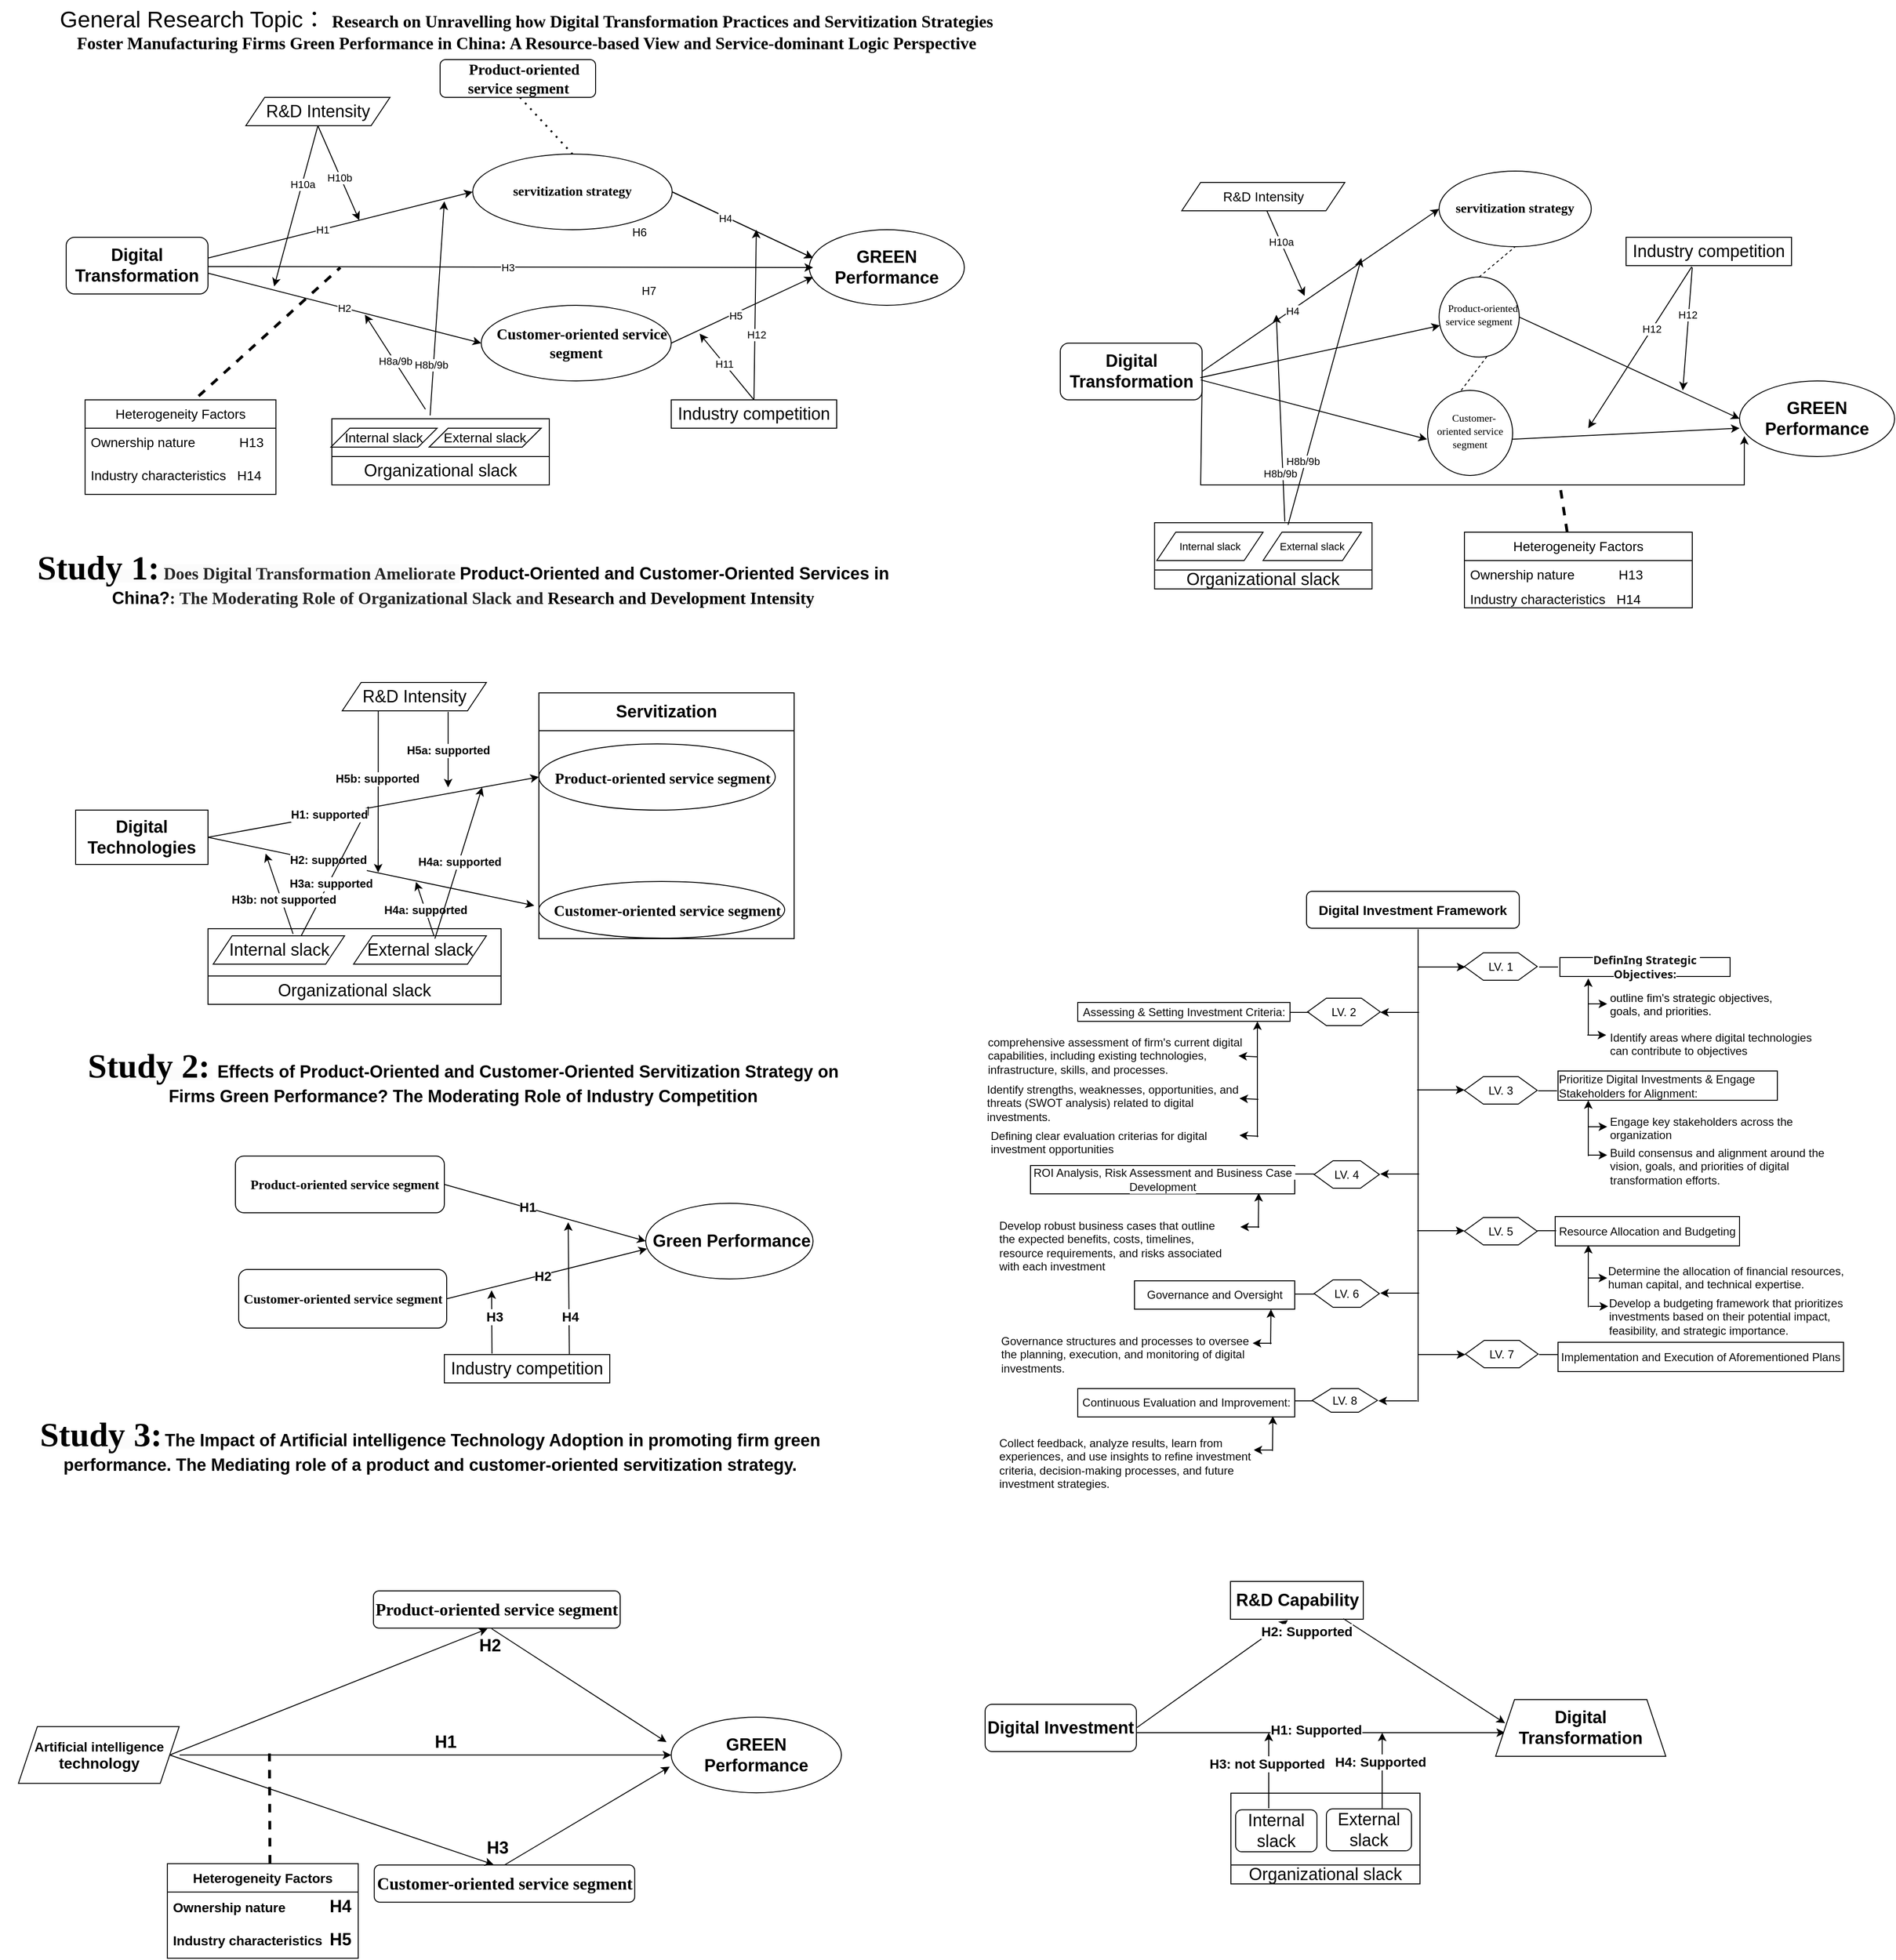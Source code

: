 <mxfile version="26.0.2">
  <diagram name="Page-1" id="afQoHodcAvXpzbwKr9Sr">
    <mxGraphModel dx="1020" dy="2721" grid="1" gridSize="10" guides="1" tooltips="1" connect="1" arrows="1" fold="1" page="1" pageScale="1" pageWidth="850" pageHeight="1100" math="0" shadow="0">
      <root>
        <mxCell id="0" />
        <mxCell id="1" parent="0" />
        <mxCell id="JQAZH1_SOIJlQqE_hVka-53" value="" style="endArrow=classic;html=1;rounded=0;entryX=-0.019;entryY=0.426;entryDx=0;entryDy=0;exitX=1;exitY=0.5;exitDx=0;exitDy=0;entryPerimeter=0;" parent="1" source="JQAZH1_SOIJlQqE_hVka-55" target="JQAZH1_SOIJlQqE_hVka-210" edge="1">
          <mxGeometry width="50" height="50" relative="1" as="geometry">
            <mxPoint x="215" y="231.5" as="sourcePoint" />
            <mxPoint x="661" y="-787.5" as="targetPoint" />
          </mxGeometry>
        </mxCell>
        <mxCell id="JQAZH1_SOIJlQqE_hVka-54" value="&lt;font style=&quot;font-size: 12px;&quot;&gt;&lt;b&gt;H2:&amp;nbsp;&lt;/b&gt;&lt;/font&gt;&lt;b style=&quot;font-size: 12px;&quot;&gt;supported&lt;/b&gt;&lt;div&gt;&lt;font style=&quot;font-size: 12px;&quot;&gt;&lt;b&gt;&lt;br&gt;&lt;/b&gt;&lt;/font&gt;&lt;/div&gt;" style="edgeLabel;html=1;align=center;verticalAlign=middle;resizable=0;points=[];" parent="JQAZH1_SOIJlQqE_hVka-53" vertex="1" connectable="0">
          <mxGeometry x="-0.268" y="1" relative="1" as="geometry">
            <mxPoint y="6" as="offset" />
          </mxGeometry>
        </mxCell>
        <mxCell id="JQAZH1_SOIJlQqE_hVka-55" value="&lt;b style=&quot;border-color: var(--border-color);&quot;&gt;&lt;font style=&quot;font-size: 18px;&quot;&gt;Digital Technologies&lt;/font&gt;&lt;/b&gt;" style="rounded=0;whiteSpace=wrap;html=1;" parent="1" vertex="1">
          <mxGeometry x="200" y="-816" width="140" height="57.5" as="geometry" />
        </mxCell>
        <mxCell id="JQAZH1_SOIJlQqE_hVka-56" value="" style="endArrow=classic;html=1;rounded=0;" parent="1" edge="1">
          <mxGeometry width="50" height="50" relative="1" as="geometry">
            <mxPoint x="437" y="-680" as="sourcePoint" />
            <mxPoint x="510" y="-820" as="targetPoint" />
          </mxGeometry>
        </mxCell>
        <mxCell id="JQAZH1_SOIJlQqE_hVka-57" value="&lt;font style=&quot;font-size: 12px;&quot;&gt;&lt;b&gt;H3a:&amp;nbsp;&lt;/b&gt;&lt;/font&gt;&lt;b style=&quot;font-size: 12px;&quot;&gt;supported&lt;/b&gt;" style="edgeLabel;html=1;align=center;verticalAlign=middle;resizable=0;points=[];" parent="JQAZH1_SOIJlQqE_hVka-56" vertex="1" connectable="0">
          <mxGeometry x="-0.16" y="-2" relative="1" as="geometry">
            <mxPoint as="offset" />
          </mxGeometry>
        </mxCell>
        <mxCell id="JQAZH1_SOIJlQqE_hVka-58" value="&lt;span style=&quot;font-size: 18px;&quot;&gt;R&amp;amp;D Intensity&lt;/span&gt;" style="shape=parallelogram;perimeter=parallelogramPerimeter;whiteSpace=wrap;html=1;fixedSize=1;" parent="1" vertex="1">
          <mxGeometry x="482" y="-951" width="152.5" height="30" as="geometry" />
        </mxCell>
        <mxCell id="JQAZH1_SOIJlQqE_hVka-59" value="" style="endArrow=classic;html=1;rounded=0;" parent="1" edge="1">
          <mxGeometry width="50" height="50" relative="1" as="geometry">
            <mxPoint x="580" y="-680" as="sourcePoint" />
            <mxPoint x="560" y="-740" as="targetPoint" />
          </mxGeometry>
        </mxCell>
        <mxCell id="JQAZH1_SOIJlQqE_hVka-60" value="&lt;b style=&quot;font-size: 12px;&quot;&gt;H4a:&amp;nbsp;&lt;/b&gt;&lt;b style=&quot;font-size: 12px;&quot;&gt;supported&lt;/b&gt;" style="edgeLabel;html=1;align=center;verticalAlign=middle;resizable=0;points=[];" parent="JQAZH1_SOIJlQqE_hVka-59" vertex="1" connectable="0">
          <mxGeometry x="0.018" relative="1" as="geometry">
            <mxPoint as="offset" />
          </mxGeometry>
        </mxCell>
        <mxCell id="JQAZH1_SOIJlQqE_hVka-61" value="&lt;font style=&quot;&quot;&gt;&lt;span style=&quot;border-color: var(--border-color); color: rgb(0, 0, 0); font-family: &amp;quot;Times New Roman&amp;quot;, serif; font-style: normal; font-variant-ligatures: normal; font-variant-caps: normal; letter-spacing: normal; orphans: 2; text-indent: 48px; text-transform: none; widows: 2; word-spacing: 0px; -webkit-text-stroke-width: 0px; background-color: rgb(251, 251, 251); text-decoration-thickness: initial; text-decoration-style: initial; text-decoration-color: initial;&quot;&gt;&lt;font style=&quot;font-weight: bold; font-size: 36px;&quot;&gt;Study 1:&lt;/font&gt;&lt;font style=&quot;font-size: 18px;&quot;&gt;&lt;b style=&quot;&quot;&gt;&amp;nbsp;&lt;/b&gt;&lt;/font&gt;&lt;/span&gt;&lt;font style=&quot;font-size: 18px;&quot;&gt;&lt;b&gt;&lt;font style=&quot;&quot;&gt;&lt;font style=&quot;&quot;&gt;&lt;font style=&quot;&quot;&gt;&lt;span style=&quot;border-color: var(--border-color); color: rgb(0, 0, 0); font-style: normal; font-variant-ligatures: normal; font-variant-caps: normal; letter-spacing: normal; orphans: 2; text-indent: 48px; text-transform: none; widows: 2; word-spacing: 0px; -webkit-text-stroke-width: 0px; background-color: rgb(251, 251, 251); text-decoration-thickness: initial; text-decoration-style: initial; text-decoration-color: initial;&quot;&gt;&lt;span lang=&quot;EN-US&quot; style=&quot;border-color: var(--border-color); color: rgb(37, 37, 37);&quot;&gt;&lt;font face=&quot;Times New Roman&quot;&gt;&lt;font style=&quot;&quot;&gt;Does &lt;/font&gt;D&lt;/font&gt;&lt;/span&gt;&lt;/span&gt;&lt;span style=&quot;border-color: var(--border-color); color: rgb(0, 0, 0); font-style: normal; font-variant-ligatures: normal; font-variant-caps: normal; letter-spacing: normal; orphans: 2; text-indent: 48px; text-transform: none; widows: 2; word-spacing: 0px; -webkit-text-stroke-width: 0px; background-color: rgb(251, 251, 251); text-decoration-thickness: initial; text-decoration-style: initial; text-decoration-color: initial;&quot;&gt;&lt;span style=&quot;border-color: var(--border-color); color: rgb(37, 37, 37);&quot;&gt;&lt;font face=&quot;NEVmRSyf6neYlMJpCC3F&quot;&gt;igital Transformation Ameliorate&lt;/font&gt;&lt;font face=&quot;Times New Roman, serif&quot;&gt;&amp;nbsp;&lt;/font&gt;&lt;/span&gt;&lt;/span&gt;&lt;/font&gt;&lt;/font&gt;&lt;/font&gt;Product-Oriented and Customer-Oriented Services in China?&lt;span style=&quot;border-color: var(--border-color); color: rgb(0, 0, 0); font-family: &amp;quot;Times New Roman&amp;quot;, serif; font-style: normal; font-variant-ligatures: normal; font-variant-caps: normal; letter-spacing: normal; orphans: 2; text-indent: 48px; text-transform: none; widows: 2; word-spacing: 0px; -webkit-text-stroke-width: 0px; background-color: rgb(251, 251, 251); text-decoration-thickness: initial; text-decoration-style: initial; text-decoration-color: initial;&quot;&gt;&lt;span style=&quot;border-color: var(--border-color); color: rgb(37, 37, 37);&quot;&gt;: The&lt;span&gt;&amp;nbsp;&lt;/span&gt;&lt;/span&gt;&lt;/span&gt;&lt;span style=&quot;border-color: var(--border-color); color: rgb(0, 0, 0); font-family: &amp;quot;Times New Roman&amp;quot;, serif; font-style: normal; font-variant-ligatures: normal; font-variant-caps: normal; letter-spacing: normal; orphans: 2; text-indent: 48px; text-transform: none; widows: 2; word-spacing: 0px; -webkit-text-stroke-width: 0px; background-color: rgb(251, 251, 251); text-decoration-thickness: initial; text-decoration-style: initial; text-decoration-color: initial;&quot;&gt;&lt;span lang=&quot;EN-US&quot; style=&quot;border-color: var(--border-color); color: rgb(37, 37, 37);&quot;&gt;M&lt;/span&gt;&lt;/span&gt;&lt;span style=&quot;border-color: var(--border-color); color: rgb(0, 0, 0); font-family: &amp;quot;Times New Roman&amp;quot;, serif; font-style: normal; font-variant-ligatures: normal; font-variant-caps: normal; letter-spacing: normal; orphans: 2; text-indent: 48px; text-transform: none; widows: 2; word-spacing: 0px; -webkit-text-stroke-width: 0px; background-color: rgb(251, 251, 251); text-decoration-thickness: initial; text-decoration-style: initial; text-decoration-color: initial;&quot;&gt;&lt;span style=&quot;border-color: var(--border-color); color: rgb(37, 37, 37);&quot;&gt;oderating&lt;span&gt;&amp;nbsp;&lt;/span&gt;&lt;/span&gt;&lt;/span&gt;&lt;span style=&quot;border-color: var(--border-color); color: rgb(0, 0, 0); font-family: &amp;quot;Times New Roman&amp;quot;, serif; font-style: normal; font-variant-ligatures: normal; font-variant-caps: normal; letter-spacing: normal; orphans: 2; text-indent: 48px; text-transform: none; widows: 2; word-spacing: 0px; -webkit-text-stroke-width: 0px; background-color: rgb(251, 251, 251); text-decoration-thickness: initial; text-decoration-style: initial; text-decoration-color: initial;&quot;&gt;&lt;span lang=&quot;EN-US&quot; style=&quot;border-color: var(--border-color); color: rgb(37, 37, 37);&quot;&gt;R&lt;/span&gt;&lt;/span&gt;&lt;span style=&quot;border-color: var(--border-color); color: rgb(0, 0, 0); font-family: &amp;quot;Times New Roman&amp;quot;, serif; font-style: normal; font-variant-ligatures: normal; font-variant-caps: normal; letter-spacing: normal; orphans: 2; text-indent: 48px; text-transform: none; widows: 2; word-spacing: 0px; -webkit-text-stroke-width: 0px; background-color: rgb(251, 251, 251); text-decoration-thickness: initial; text-decoration-style: initial; text-decoration-color: initial;&quot;&gt;&lt;span style=&quot;border-color: var(--border-color); color: rgb(37, 37, 37);&quot;&gt;ole of&lt;span&gt;&amp;nbsp;&lt;/span&gt;&lt;/span&gt;&lt;/span&gt;&lt;span style=&quot;border-color: var(--border-color); color: rgb(0, 0, 0); font-family: &amp;quot;Times New Roman&amp;quot;, serif; font-style: normal; font-variant-ligatures: normal; font-variant-caps: normal; letter-spacing: normal; orphans: 2; text-indent: 48px; text-transform: none; widows: 2; word-spacing: 0px; -webkit-text-stroke-width: 0px; background-color: rgb(251, 251, 251); text-decoration-thickness: initial; text-decoration-style: initial; text-decoration-color: initial;&quot;&gt;&lt;span lang=&quot;EN-US&quot; style=&quot;border-color: var(--border-color); color: rgb(37, 37, 37);&quot;&gt;O&lt;/span&gt;&lt;/span&gt;&lt;span style=&quot;border-color: var(--border-color); color: rgb(0, 0, 0); font-family: &amp;quot;Times New Roman&amp;quot;, serif; font-style: normal; font-variant-ligatures: normal; font-variant-caps: normal; letter-spacing: normal; orphans: 2; text-indent: 48px; text-transform: none; widows: 2; word-spacing: 0px; -webkit-text-stroke-width: 0px; background-color: rgb(251, 251, 251); text-decoration-thickness: initial; text-decoration-style: initial; text-decoration-color: initial;&quot;&gt;&lt;span style=&quot;border-color: var(--border-color); color: rgb(37, 37, 37);&quot;&gt;rganizational&lt;span&gt;&amp;nbsp;&lt;/span&gt;&lt;/span&gt;&lt;/span&gt;&lt;span style=&quot;border-color: var(--border-color); color: rgb(0, 0, 0); font-family: &amp;quot;Times New Roman&amp;quot;, serif; font-style: normal; font-variant-ligatures: normal; font-variant-caps: normal; letter-spacing: normal; orphans: 2; text-indent: 48px; text-transform: none; widows: 2; word-spacing: 0px; -webkit-text-stroke-width: 0px; background-color: rgb(251, 251, 251); text-decoration-thickness: initial; text-decoration-style: initial; text-decoration-color: initial;&quot;&gt;&lt;span lang=&quot;EN-US&quot; style=&quot;border-color: var(--border-color); color: rgb(37, 37, 37);&quot;&gt;S&lt;/span&gt;&lt;/span&gt;&lt;span style=&quot;border-color: var(--border-color); color: rgb(0, 0, 0); font-family: &amp;quot;Times New Roman&amp;quot;, serif; font-style: normal; font-variant-ligatures: normal; font-variant-caps: normal; letter-spacing: normal; orphans: 2; text-indent: 48px; text-transform: none; widows: 2; word-spacing: 0px; -webkit-text-stroke-width: 0px; background-color: rgb(251, 251, 251); text-decoration-thickness: initial; text-decoration-style: initial; text-decoration-color: initial;&quot;&gt;&lt;span style=&quot;border-color: var(--border-color); color: rgb(37, 37, 37);&quot;&gt;lack and&lt;span&gt;&amp;nbsp;&lt;/span&gt;&lt;/span&gt;&lt;/span&gt;&lt;span style=&quot;border-color: var(--border-color); color: rgb(0, 0, 0); font-family: &amp;quot;Times New Roman&amp;quot;, serif; font-style: normal; font-variant-ligatures: normal; font-variant-caps: normal; letter-spacing: normal; orphans: 2; text-indent: 48px; text-transform: none; widows: 2; word-spacing: 0px; -webkit-text-stroke-width: 0px; background-color: rgb(251, 251, 251); text-decoration-thickness: initial; text-decoration-style: initial; text-decoration-color: initial;&quot;&gt;Research and Development Intensity&lt;/span&gt;&lt;/b&gt;&lt;/font&gt;&lt;/font&gt;" style="text;whiteSpace=wrap;html=1;align=center;" parent="1" vertex="1">
          <mxGeometry x="139.5" y="-1100" width="940" height="70" as="geometry" />
        </mxCell>
        <mxCell id="JQAZH1_SOIJlQqE_hVka-62" value="&lt;p style=&quot;margin: 0px; font-variant-numeric: normal; font-variant-east-asian: normal; font-variant-alternates: normal; font-kerning: auto; font-optical-sizing: auto; font-feature-settings: normal; font-variation-settings: normal; font-variant-position: normal; font-stretch: normal; line-height: normal; font-family: &amp;quot;Times New Roman&amp;quot;; text-align: start;&quot; class=&quot;p1&quot;&gt;&lt;font style=&quot;font-size: 14px;&quot;&gt;&lt;b style=&quot;&quot;&gt;Customer-oriented service segment&lt;/b&gt;&lt;/font&gt;&lt;/p&gt;" style="rounded=1;whiteSpace=wrap;html=1;" parent="1" vertex="1">
          <mxGeometry x="372.5" y="-330" width="220" height="62" as="geometry" />
        </mxCell>
        <mxCell id="JQAZH1_SOIJlQqE_hVka-63" value="&lt;p style=&quot;margin: 0px; font-variant-numeric: normal; font-variant-east-asian: normal; font-variant-alternates: normal; font-kerning: auto; font-optical-sizing: auto; font-feature-settings: normal; font-variation-settings: normal; font-variant-position: normal; font-stretch: normal; line-height: normal; font-family: &amp;quot;Times New Roman&amp;quot;; text-align: start;&quot; class=&quot;p1&quot;&gt;&lt;font style=&quot;font-size: 14px;&quot;&gt;&lt;b&gt;&amp;nbsp; &amp;nbsp;Product-oriented service segment&lt;/b&gt;&lt;/font&gt;&lt;/p&gt;" style="rounded=1;whiteSpace=wrap;html=1;" parent="1" vertex="1">
          <mxGeometry x="369" y="-450" width="221" height="60" as="geometry" />
        </mxCell>
        <mxCell id="JQAZH1_SOIJlQqE_hVka-64" value="" style="endArrow=classic;html=1;rounded=0;entryX=0.008;entryY=0.601;entryDx=0;entryDy=0;exitX=1;exitY=0.5;exitDx=0;exitDy=0;entryPerimeter=0;" parent="1" source="JQAZH1_SOIJlQqE_hVka-62" target="JQAZH1_SOIJlQqE_hVka-72" edge="1">
          <mxGeometry width="50" height="50" relative="1" as="geometry">
            <mxPoint x="647.75" y="-224" as="sourcePoint" />
            <mxPoint x="800" y="-333.37" as="targetPoint" />
          </mxGeometry>
        </mxCell>
        <mxCell id="JQAZH1_SOIJlQqE_hVka-65" value="&lt;b style=&quot;&quot;&gt;&lt;font style=&quot;font-size: 14px;&quot;&gt;H2&lt;/font&gt;&lt;/b&gt;" style="edgeLabel;html=1;align=center;verticalAlign=middle;resizable=0;points=[];" parent="JQAZH1_SOIJlQqE_hVka-64" vertex="1" connectable="0">
          <mxGeometry x="-0.041" relative="1" as="geometry">
            <mxPoint y="1" as="offset" />
          </mxGeometry>
        </mxCell>
        <mxCell id="JQAZH1_SOIJlQqE_hVka-66" value="&lt;font style=&quot;&quot;&gt;&lt;span style=&quot;border-color: var(--border-color); color: rgb(0, 0, 0); font-family: &amp;quot;Times New Roman&amp;quot;, serif; font-style: normal; font-variant-ligatures: normal; font-variant-caps: normal; letter-spacing: normal; orphans: 2; text-indent: 48px; text-transform: none; widows: 2; word-spacing: 0px; -webkit-text-stroke-width: 0px; background-color: rgb(251, 251, 251); text-decoration-thickness: initial; text-decoration-style: initial; text-decoration-color: initial;&quot;&gt;&lt;font style=&quot;font-weight: bold; font-size: 36px;&quot;&gt;Study 2:&lt;/font&gt;&lt;font style=&quot;&quot;&gt;&amp;nbsp;&lt;/font&gt;&lt;/span&gt;&lt;/font&gt;&lt;b&gt;&lt;span style=&quot;font-size: 18px; border-color: var(--border-color);&quot;&gt;&amp;nbsp;Effects of&amp;nbsp;&lt;/span&gt;&lt;/b&gt;&lt;b style=&quot;font-size: 18px;&quot;&gt;Product-Oriented and Customer-Oriented Servitization Strategy on Firms Green&lt;/b&gt;&lt;b&gt;&lt;span style=&quot;background-color: initial; font-size: 18px; border-color: var(--border-color);&quot;&gt;&amp;nbsp;&lt;/span&gt;&lt;span style=&quot;font-size: 18px; border-color: var(--border-color);&quot;&gt;Performance? The Moderating Role of Industry Competition&lt;/span&gt;&lt;/b&gt;" style="text;whiteSpace=wrap;html=1;align=center;" parent="1" vertex="1">
          <mxGeometry x="200" y="-573" width="820" height="70" as="geometry" />
        </mxCell>
        <mxCell id="JQAZH1_SOIJlQqE_hVka-67" value="&lt;font style=&quot;&quot;&gt;&lt;span style=&quot;border-color: var(--border-color); color: rgb(0, 0, 0); font-family: &amp;quot;Times New Roman&amp;quot;, serif; font-style: normal; font-variant-ligatures: normal; font-variant-caps: normal; letter-spacing: normal; orphans: 2; text-indent: 48px; text-transform: none; widows: 2; word-spacing: 0px; -webkit-text-stroke-width: 0px; background-color: rgb(251, 251, 251); text-decoration-thickness: initial; text-decoration-style: initial; text-decoration-color: initial;&quot;&gt;&lt;font style=&quot;font-weight: bold; font-size: 36px;&quot;&gt;Study 3:&lt;/font&gt;&lt;font style=&quot;&quot;&gt;&amp;nbsp;&lt;/font&gt;&lt;/span&gt;&lt;/font&gt;&lt;span style=&quot;background-color: initial;&quot;&gt;&lt;font style=&quot;font-size: 18px;&quot;&gt;&lt;b&gt;The Impact of Artificial intelligence Technology Adoption in promoting firm green performance. The Mediating role of a product and customer-oriented servitization strategy.&lt;/b&gt;&lt;/font&gt;&lt;/span&gt;" style="text;whiteSpace=wrap;html=1;align=center;" parent="1" vertex="1">
          <mxGeometry x="120" y="-183" width="910" height="78" as="geometry" />
        </mxCell>
        <mxCell id="JQAZH1_SOIJlQqE_hVka-68" value="&lt;span style=&quot;text-indent: -18pt; background-color: initial;&quot;&gt;&lt;font style=&quot;font-size: 24px;&quot;&gt;General Research Topic：&amp;nbsp;&lt;/font&gt;&lt;/span&gt;&lt;span style=&quot;font-family: &amp;quot;Times New Roman&amp;quot;, serif; text-indent: 36pt; background-color: initial;&quot;&gt;&lt;b&gt;&lt;font style=&quot;font-size: 18px;&quot;&gt;Research on Unravelling how Digital Transformation Practices and Servitization Strategies Foster Manufacturing Firms Green Performance in China: A Resource-based View and Service-dominant Logic Perspective&lt;/font&gt;&lt;/b&gt;&lt;/span&gt;" style="text;whiteSpace=wrap;html=1;align=center;" parent="1" vertex="1">
          <mxGeometry x="161.37" y="-1673" width="1032.25" height="70" as="geometry" />
        </mxCell>
        <mxCell id="JQAZH1_SOIJlQqE_hVka-69" value="" style="endArrow=classic;html=1;rounded=0;entryX=0;entryY=0.5;entryDx=0;entryDy=0;exitX=1;exitY=0.5;exitDx=0;exitDy=0;" parent="1" source="JQAZH1_SOIJlQqE_hVka-55" target="JQAZH1_SOIJlQqE_hVka-209" edge="1">
          <mxGeometry width="50" height="50" relative="1" as="geometry">
            <mxPoint x="390" y="-777" as="sourcePoint" />
            <mxPoint x="675" y="-726" as="targetPoint" />
          </mxGeometry>
        </mxCell>
        <mxCell id="JQAZH1_SOIJlQqE_hVka-70" value="&lt;font style=&quot;font-size: 12px;&quot;&gt;&lt;b&gt;H1:&amp;nbsp;&lt;/b&gt;&lt;/font&gt;&lt;b style=&quot;font-size: 12px;&quot;&gt;supported&lt;/b&gt;" style="edgeLabel;html=1;align=center;verticalAlign=middle;resizable=0;points=[];" parent="JQAZH1_SOIJlQqE_hVka-69" vertex="1" connectable="0">
          <mxGeometry x="-0.268" y="1" relative="1" as="geometry">
            <mxPoint as="offset" />
          </mxGeometry>
        </mxCell>
        <mxCell id="JQAZH1_SOIJlQqE_hVka-71" value="&lt;span style=&quot;font-size: 18px;&quot;&gt;Internal slack&lt;/span&gt;" style="shape=parallelogram;perimeter=parallelogramPerimeter;whiteSpace=wrap;html=1;fixedSize=1;" parent="1" vertex="1">
          <mxGeometry x="345.5" y="-683" width="139" height="30" as="geometry" />
        </mxCell>
        <mxCell id="JQAZH1_SOIJlQqE_hVka-72" value="&lt;b style=&quot;font-size: 18px;&quot;&gt;&amp;nbsp;Green&amp;nbsp;&lt;/b&gt;&lt;b style=&quot;background-color: initial; font-size: 18px;&quot;&gt;Performance&lt;/b&gt;" style="ellipse;whiteSpace=wrap;html=1;" parent="1" vertex="1">
          <mxGeometry x="803" y="-400" width="177" height="80" as="geometry" />
        </mxCell>
        <mxCell id="JQAZH1_SOIJlQqE_hVka-73" value="" style="endArrow=classic;html=1;rounded=0;exitX=1;exitY=0.5;exitDx=0;exitDy=0;entryX=0;entryY=0.5;entryDx=0;entryDy=0;" parent="1" source="JQAZH1_SOIJlQqE_hVka-63" target="JQAZH1_SOIJlQqE_hVka-72" edge="1">
          <mxGeometry width="50" height="50" relative="1" as="geometry">
            <mxPoint x="545" y="-420" as="sourcePoint" />
            <mxPoint x="860" y="-300" as="targetPoint" />
          </mxGeometry>
        </mxCell>
        <mxCell id="JQAZH1_SOIJlQqE_hVka-74" value="&lt;font style=&quot;font-size: 14px;&quot;&gt;&lt;b style=&quot;&quot;&gt;H1&lt;/b&gt;&lt;/font&gt;" style="edgeLabel;html=1;align=center;verticalAlign=middle;resizable=0;points=[];" parent="JQAZH1_SOIJlQqE_hVka-73" vertex="1" connectable="0">
          <mxGeometry x="-0.181" y="1" relative="1" as="geometry">
            <mxPoint as="offset" />
          </mxGeometry>
        </mxCell>
        <mxCell id="JQAZH1_SOIJlQqE_hVka-75" value="" style="endArrow=classic;html=1;rounded=0;exitX=0.25;exitY=1;exitDx=0;exitDy=0;" parent="1" source="JQAZH1_SOIJlQqE_hVka-58" edge="1">
          <mxGeometry width="50" height="50" relative="1" as="geometry">
            <mxPoint x="520" y="-900" as="sourcePoint" />
            <mxPoint x="520" y="-750" as="targetPoint" />
          </mxGeometry>
        </mxCell>
        <mxCell id="JQAZH1_SOIJlQqE_hVka-76" value="&lt;font style=&quot;font-size: 12px;&quot;&gt;&lt;b&gt;H5b:&amp;nbsp;&lt;/b&gt;&lt;/font&gt;&lt;b style=&quot;font-size: 12px;&quot;&gt;supported&lt;/b&gt;" style="edgeLabel;html=1;align=center;verticalAlign=middle;resizable=0;points=[];" parent="JQAZH1_SOIJlQqE_hVka-75" vertex="1" connectable="0">
          <mxGeometry x="-0.16" y="-2" relative="1" as="geometry">
            <mxPoint x="1" as="offset" />
          </mxGeometry>
        </mxCell>
        <mxCell id="JQAZH1_SOIJlQqE_hVka-77" value="" style="endArrow=classic;html=1;rounded=0;" parent="1" edge="1">
          <mxGeometry width="50" height="50" relative="1" as="geometry">
            <mxPoint x="594" y="-920" as="sourcePoint" />
            <mxPoint x="594" y="-840" as="targetPoint" />
          </mxGeometry>
        </mxCell>
        <mxCell id="JQAZH1_SOIJlQqE_hVka-78" value="&lt;b style=&quot;font-size: 12px;&quot;&gt;H5a:&amp;nbsp;&lt;/b&gt;&lt;b style=&quot;font-size: 12px;&quot;&gt;supported&lt;/b&gt;" style="edgeLabel;html=1;align=center;verticalAlign=middle;resizable=0;points=[];" parent="JQAZH1_SOIJlQqE_hVka-77" vertex="1" connectable="0">
          <mxGeometry x="0.018" relative="1" as="geometry">
            <mxPoint as="offset" />
          </mxGeometry>
        </mxCell>
        <mxCell id="JQAZH1_SOIJlQqE_hVka-79" value="&lt;span style=&quot;font-size: 18px;&quot;&gt;External slack&lt;/span&gt;" style="shape=parallelogram;perimeter=parallelogramPerimeter;whiteSpace=wrap;html=1;fixedSize=1;" parent="1" vertex="1">
          <mxGeometry x="494" y="-683" width="140.5" height="30" as="geometry" />
        </mxCell>
        <mxCell id="JQAZH1_SOIJlQqE_hVka-80" value="" style="endArrow=classic;html=1;rounded=0;" parent="1" edge="1">
          <mxGeometry width="50" height="50" relative="1" as="geometry">
            <mxPoint x="580" y="-680" as="sourcePoint" />
            <mxPoint x="630" y="-840" as="targetPoint" />
          </mxGeometry>
        </mxCell>
        <mxCell id="JQAZH1_SOIJlQqE_hVka-81" value="&lt;b style=&quot;font-size: 12px;&quot;&gt;H4a:&amp;nbsp;&lt;/b&gt;&lt;b style=&quot;font-size: 12px;&quot;&gt;supported&lt;/b&gt;" style="edgeLabel;html=1;align=center;verticalAlign=middle;resizable=0;points=[];" parent="JQAZH1_SOIJlQqE_hVka-80" vertex="1" connectable="0">
          <mxGeometry x="0.018" relative="1" as="geometry">
            <mxPoint as="offset" />
          </mxGeometry>
        </mxCell>
        <mxCell id="JQAZH1_SOIJlQqE_hVka-82" value="" style="endArrow=classic;html=1;rounded=0;" parent="1" edge="1">
          <mxGeometry width="50" height="50" relative="1" as="geometry">
            <mxPoint x="430" y="-685" as="sourcePoint" />
            <mxPoint x="401" y="-770" as="targetPoint" />
          </mxGeometry>
        </mxCell>
        <mxCell id="JQAZH1_SOIJlQqE_hVka-83" value="&lt;font style=&quot;font-size: 12px;&quot;&gt;&lt;b&gt;H3b: not supported&lt;/b&gt;&lt;/font&gt;" style="edgeLabel;html=1;align=center;verticalAlign=middle;resizable=0;points=[];" parent="JQAZH1_SOIJlQqE_hVka-82" vertex="1" connectable="0">
          <mxGeometry x="-0.16" y="-2" relative="1" as="geometry">
            <mxPoint as="offset" />
          </mxGeometry>
        </mxCell>
        <mxCell id="JQAZH1_SOIJlQqE_hVka-84" value="&lt;span style=&quot;font-size: 18px;&quot;&gt;Organizational slack&lt;/span&gt;" style="swimlane;fontStyle=0;childLayout=stackLayout;horizontal=1;startSize=30;horizontalStack=0;resizeParent=1;resizeParentMax=0;resizeLast=0;collapsible=1;marginBottom=0;whiteSpace=wrap;html=1;direction=west;" parent="1" vertex="1">
          <mxGeometry x="340" y="-690.5" width="310" height="80" as="geometry" />
        </mxCell>
        <mxCell id="JQAZH1_SOIJlQqE_hVka-85" value="&lt;span style=&quot;font-size: 18px;&quot;&gt;Industry competition&lt;/span&gt;" style="whiteSpace=wrap;html=1;" parent="1" vertex="1">
          <mxGeometry x="590" y="-240" width="175" height="30" as="geometry" />
        </mxCell>
        <mxCell id="JQAZH1_SOIJlQqE_hVka-86" value="" style="endArrow=classic;html=1;rounded=0;exitX=0.288;exitY=-0.033;exitDx=0;exitDy=0;exitPerimeter=0;" parent="1" source="JQAZH1_SOIJlQqE_hVka-85" edge="1">
          <mxGeometry width="50" height="50" relative="1" as="geometry">
            <mxPoint x="590" y="-258" as="sourcePoint" />
            <mxPoint x="640" y="-308" as="targetPoint" />
          </mxGeometry>
        </mxCell>
        <mxCell id="JQAZH1_SOIJlQqE_hVka-87" value="&lt;b style=&quot;&quot;&gt;&lt;font style=&quot;font-size: 14px;&quot;&gt;H3&lt;/font&gt;&lt;/b&gt;" style="edgeLabel;html=1;align=center;verticalAlign=middle;resizable=0;points=[];" parent="JQAZH1_SOIJlQqE_hVka-86" vertex="1" connectable="0">
          <mxGeometry x="0.18" y="-3" relative="1" as="geometry">
            <mxPoint as="offset" />
          </mxGeometry>
        </mxCell>
        <mxCell id="JQAZH1_SOIJlQqE_hVka-88" value="" style="endArrow=classic;html=1;rounded=0;exitX=0.75;exitY=0;exitDx=0;exitDy=0;" parent="1" edge="1">
          <mxGeometry width="50" height="50" relative="1" as="geometry">
            <mxPoint x="722.25" y="-240" as="sourcePoint" />
            <mxPoint x="721" y="-380" as="targetPoint" />
          </mxGeometry>
        </mxCell>
        <mxCell id="JQAZH1_SOIJlQqE_hVka-89" value="&lt;b style=&quot;&quot;&gt;&lt;font style=&quot;font-size: 14px;&quot;&gt;H4&lt;/font&gt;&lt;/b&gt;" style="edgeLabel;html=1;align=center;verticalAlign=middle;resizable=0;points=[];" parent="JQAZH1_SOIJlQqE_hVka-88" vertex="1" connectable="0">
          <mxGeometry x="-0.421" y="-1" relative="1" as="geometry">
            <mxPoint as="offset" />
          </mxGeometry>
        </mxCell>
        <mxCell id="JQAZH1_SOIJlQqE_hVka-90" value="&lt;b style=&quot;border-color: var(--border-color);&quot;&gt;&lt;font style=&quot;font-size: 18px;&quot;&gt;Digital Investment&lt;/font&gt;&lt;/b&gt;" style="rounded=1;whiteSpace=wrap;html=1;" parent="1" vertex="1">
          <mxGeometry x="1162" y="130" width="160" height="50" as="geometry" />
        </mxCell>
        <mxCell id="JQAZH1_SOIJlQqE_hVka-91" value="&lt;font style=&quot;font-size: 18px;&quot;&gt;&lt;b style=&quot;&quot;&gt;R&amp;amp;D Capability&lt;/b&gt;&lt;/font&gt;" style="rounded=0;whiteSpace=wrap;html=1;" parent="1" vertex="1">
          <mxGeometry x="1421.5" width="140.5" height="40" as="geometry" />
        </mxCell>
        <mxCell id="JQAZH1_SOIJlQqE_hVka-92" value="" style="endArrow=classic;html=1;rounded=0;entryX=0.432;entryY=1.025;entryDx=0;entryDy=0;exitX=1;exitY=0.5;exitDx=0;exitDy=0;entryPerimeter=0;" parent="1" source="JQAZH1_SOIJlQqE_hVka-90" target="JQAZH1_SOIJlQqE_hVka-91" edge="1">
          <mxGeometry width="50" height="50" relative="1" as="geometry">
            <mxPoint x="1292" y="153.75" as="sourcePoint" />
            <mxPoint x="1422" y="10" as="targetPoint" />
          </mxGeometry>
        </mxCell>
        <mxCell id="JQAZH1_SOIJlQqE_hVka-93" value="" style="endArrow=classic;html=1;rounded=0;entryX=0;entryY=0.5;entryDx=0;entryDy=0;" parent="1" edge="1">
          <mxGeometry width="50" height="50" relative="1" as="geometry">
            <mxPoint x="1322" y="160" as="sourcePoint" />
            <mxPoint x="1712" y="160" as="targetPoint" />
          </mxGeometry>
        </mxCell>
        <mxCell id="JQAZH1_SOIJlQqE_hVka-94" value="&lt;b style=&quot;font-size: 14px;&quot;&gt;H1:&amp;nbsp;&lt;/b&gt;&lt;b style=&quot;font-size: 14px;&quot;&gt;Supported&lt;/b&gt;" style="edgeLabel;html=1;align=center;verticalAlign=middle;resizable=0;points=[];" parent="JQAZH1_SOIJlQqE_hVka-93" vertex="1" connectable="0">
          <mxGeometry x="-0.027" y="3" relative="1" as="geometry">
            <mxPoint as="offset" />
          </mxGeometry>
        </mxCell>
        <mxCell id="JQAZH1_SOIJlQqE_hVka-95" value="" style="endArrow=classic;html=1;rounded=0;exitX=0.824;exitY=0.046;exitDx=0;exitDy=0;exitPerimeter=0;" parent="1" source="JQAZH1_SOIJlQqE_hVka-161" edge="1">
          <mxGeometry width="50" height="50" relative="1" as="geometry">
            <mxPoint x="1577" y="13.75" as="sourcePoint" />
            <mxPoint x="1712" y="150" as="targetPoint" />
          </mxGeometry>
        </mxCell>
        <mxCell id="JQAZH1_SOIJlQqE_hVka-96" value="&lt;font style=&quot;font-size: 14px;&quot;&gt;&lt;b&gt;Digital Investment Framework&lt;/b&gt;&lt;/font&gt;" style="rounded=1;whiteSpace=wrap;html=1;" parent="1" vertex="1">
          <mxGeometry x="1502" y="-730" width="225" height="39" as="geometry" />
        </mxCell>
        <mxCell id="JQAZH1_SOIJlQqE_hVka-97" value="" style="endArrow=classic;html=1;rounded=0;" parent="1" edge="1">
          <mxGeometry width="50" height="50" relative="1" as="geometry">
            <mxPoint x="1620" y="-650" as="sourcePoint" />
            <mxPoint x="1670" y="-650" as="targetPoint" />
          </mxGeometry>
        </mxCell>
        <mxCell id="JQAZH1_SOIJlQqE_hVka-98" value="LV. 1" style="shape=hexagon;perimeter=hexagonPerimeter2;whiteSpace=wrap;html=1;fixedSize=1;" parent="1" vertex="1">
          <mxGeometry x="1669" y="-665" width="77" height="29" as="geometry" />
        </mxCell>
        <mxCell id="JQAZH1_SOIJlQqE_hVka-99" value="" style="endArrow=none;html=1;rounded=0;" parent="1" edge="1">
          <mxGeometry width="50" height="50" relative="1" as="geometry">
            <mxPoint x="1748" y="-650" as="sourcePoint" />
            <mxPoint x="1768" y="-650" as="targetPoint" />
          </mxGeometry>
        </mxCell>
        <mxCell id="JQAZH1_SOIJlQqE_hVka-100" value="&lt;span style=&quot;border: 0px solid rgb(227, 227, 227); box-sizing: border-box; --tw-border-spacing-x: 0; --tw-border-spacing-y: 0; --tw-translate-x: 0; --tw-translate-y: 0; --tw-rotate: 0; --tw-skew-x: 0; --tw-skew-y: 0; --tw-scale-x: 1; --tw-scale-y: 1; --tw-pan-x: ; --tw-pan-y: ; --tw-pinch-zoom: ; --tw-scroll-snap-strictness: proximity; --tw-gradient-from-position: ; --tw-gradient-via-position: ; --tw-gradient-to-position: ; --tw-ordinal: ; --tw-slashed-zero: ; --tw-numeric-figure: ; --tw-numeric-spacing: ; --tw-numeric-fraction: ; --tw-ring-inset: ; --tw-ring-offset-width: 0px; --tw-ring-offset-color: #fff; --tw-ring-color: rgba(69,89,164,.5); --tw-ring-offset-shadow: 0 0 transparent; --tw-ring-shadow: 0 0 transparent; --tw-shadow: 0 0 transparent; --tw-shadow-colored: 0 0 transparent; --tw-blur: ; --tw-brightness: ; --tw-contrast: ; --tw-grayscale: ; --tw-hue-rotate: ; --tw-invert: ; --tw-saturate: ; --tw-sepia: ; --tw-drop-shadow: ; --tw-backdrop-blur: ; --tw-backdrop-brightness: ; --tw-backdrop-contrast: ; --tw-backdrop-grayscale: ; --tw-backdrop-hue-rotate: ; --tw-backdrop-invert: ; --tw-backdrop-opacity: ; --tw-backdrop-saturate: ; --tw-backdrop-sepia: ; --tw-contain-size: ; --tw-contain-layout: ; --tw-contain-paint: ; --tw-contain-style: ; font-weight: 600; color: rgb(13, 13, 13); font-family: Söhne, ui-sans-serif, system-ui, -apple-system, &amp;quot;Segoe UI&amp;quot;, Roboto, Ubuntu, Cantarell, &amp;quot;Noto Sans&amp;quot;, sans-serif, &amp;quot;Helvetica Neue&amp;quot;, Arial, &amp;quot;Apple Color Emoji&amp;quot;, &amp;quot;Segoe UI Emoji&amp;quot;, &amp;quot;Segoe UI Symbol&amp;quot;, &amp;quot;Noto Color Emoji&amp;quot;; text-align: left; white-space-collapse: preserve; background-color: rgb(255, 255, 255);&quot;&gt;&lt;font style=&quot;font-size: 12px;&quot;&gt;DefinIng Strategic Objectives:&lt;/font&gt;&lt;/span&gt;" style="rounded=0;whiteSpace=wrap;html=1;" parent="1" vertex="1">
          <mxGeometry x="1770" y="-660" width="180" height="20" as="geometry" />
        </mxCell>
        <mxCell id="JQAZH1_SOIJlQqE_hVka-101" value="" style="endArrow=none;html=1;rounded=0;" parent="1" edge="1">
          <mxGeometry width="50" height="50" relative="1" as="geometry">
            <mxPoint x="1620" y="-190" as="sourcePoint" />
            <mxPoint x="1620" y="-690" as="targetPoint" />
          </mxGeometry>
        </mxCell>
        <mxCell id="JQAZH1_SOIJlQqE_hVka-102" value="" style="endArrow=classic;html=1;rounded=0;" parent="1" edge="1">
          <mxGeometry width="50" height="50" relative="1" as="geometry">
            <mxPoint x="1800" y="-578" as="sourcePoint" />
            <mxPoint x="1800" y="-638" as="targetPoint" />
          </mxGeometry>
        </mxCell>
        <mxCell id="JQAZH1_SOIJlQqE_hVka-103" value="" style="endArrow=classic;html=1;rounded=0;" parent="1" edge="1">
          <mxGeometry width="50" height="50" relative="1" as="geometry">
            <mxPoint x="1800" y="-611" as="sourcePoint" />
            <mxPoint x="1820" y="-611" as="targetPoint" />
          </mxGeometry>
        </mxCell>
        <mxCell id="JQAZH1_SOIJlQqE_hVka-104" value="outline fim&#39;s strategic objectives, goals, and priorities." style="text;whiteSpace=wrap;html=1;" parent="1" vertex="1">
          <mxGeometry x="1821" y="-631" width="176" height="18" as="geometry" />
        </mxCell>
        <mxCell id="JQAZH1_SOIJlQqE_hVka-105" value="" style="endArrow=classic;html=1;rounded=0;" parent="1" edge="1">
          <mxGeometry width="50" height="50" relative="1" as="geometry">
            <mxPoint x="1799" y="-578" as="sourcePoint" />
            <mxPoint x="1819" y="-578" as="targetPoint" />
          </mxGeometry>
        </mxCell>
        <mxCell id="JQAZH1_SOIJlQqE_hVka-106" value="&lt;span style=&quot;color: rgb(13, 13, 13); white-space-collapse: preserve; background-color: rgb(255, 255, 255);&quot;&gt;&lt;font face=&quot;Helvetica&quot; style=&quot;font-size: 12px;&quot;&gt;Identify areas where digital technologies can contribute to objectives&lt;/font&gt;&lt;/span&gt;" style="text;whiteSpace=wrap;html=1;" parent="1" vertex="1">
          <mxGeometry x="1821" y="-589" width="238" height="39" as="geometry" />
        </mxCell>
        <mxCell id="JQAZH1_SOIJlQqE_hVka-107" value="" style="endArrow=classic;html=1;rounded=0;" parent="1" edge="1">
          <mxGeometry width="50" height="50" relative="1" as="geometry">
            <mxPoint x="1621" y="-602" as="sourcePoint" />
            <mxPoint x="1580" y="-602" as="targetPoint" />
          </mxGeometry>
        </mxCell>
        <mxCell id="JQAZH1_SOIJlQqE_hVka-108" value="LV. 2" style="shape=hexagon;perimeter=hexagonPerimeter2;whiteSpace=wrap;html=1;fixedSize=1;" parent="1" vertex="1">
          <mxGeometry x="1503" y="-617" width="77" height="29" as="geometry" />
        </mxCell>
        <mxCell id="JQAZH1_SOIJlQqE_hVka-109" value="" style="endArrow=none;html=1;rounded=0;" parent="1" edge="1">
          <mxGeometry width="50" height="50" relative="1" as="geometry">
            <mxPoint x="1485" y="-602" as="sourcePoint" />
            <mxPoint x="1505" y="-602" as="targetPoint" />
          </mxGeometry>
        </mxCell>
        <mxCell id="JQAZH1_SOIJlQqE_hVka-110" value="&lt;span style=&quot;border: 0px solid rgb(227, 227, 227); box-sizing: border-box; --tw-border-spacing-x: 0; --tw-border-spacing-y: 0; --tw-translate-x: 0; --tw-translate-y: 0; --tw-rotate: 0; --tw-skew-x: 0; --tw-skew-y: 0; --tw-scale-x: 1; --tw-scale-y: 1; --tw-pan-x: ; --tw-pan-y: ; --tw-pinch-zoom: ; --tw-scroll-snap-strictness: proximity; --tw-gradient-from-position: ; --tw-gradient-via-position: ; --tw-gradient-to-position: ; --tw-ordinal: ; --tw-slashed-zero: ; --tw-numeric-figure: ; --tw-numeric-spacing: ; --tw-numeric-fraction: ; --tw-ring-inset: ; --tw-ring-offset-width: 0px; --tw-ring-offset-color: #fff; --tw-ring-color: rgba(69,89,164,.5); --tw-ring-offset-shadow: 0 0 transparent; --tw-ring-shadow: 0 0 transparent; --tw-shadow: 0 0 transparent; --tw-shadow-colored: 0 0 transparent; --tw-blur: ; --tw-brightness: ; --tw-contrast: ; --tw-grayscale: ; --tw-hue-rotate: ; --tw-invert: ; --tw-saturate: ; --tw-sepia: ; --tw-drop-shadow: ; --tw-backdrop-blur: ; --tw-backdrop-brightness: ; --tw-backdrop-contrast: ; --tw-backdrop-grayscale: ; --tw-backdrop-hue-rotate: ; --tw-backdrop-invert: ; --tw-backdrop-opacity: ; --tw-backdrop-saturate: ; --tw-backdrop-sepia: ; --tw-contain-size: ; --tw-contain-layout: ; --tw-contain-paint: ; --tw-contain-style: ; color: rgb(13, 13, 13); text-align: left; white-space-collapse: preserve; background-color: rgb(255, 255, 255);&quot;&gt;&lt;font style=&quot;font-size: 12px;&quot; face=&quot;Helvetica&quot;&gt;Assessing &amp;amp; Setting &lt;/font&gt;Investment Criteria&lt;font style=&quot;font-size: 12px;&quot; face=&quot;Helvetica&quot;&gt;:&lt;/font&gt;&lt;/span&gt;" style="rounded=0;whiteSpace=wrap;html=1;" parent="1" vertex="1">
          <mxGeometry x="1260" y="-612.5" width="224.5" height="20" as="geometry" />
        </mxCell>
        <mxCell id="JQAZH1_SOIJlQqE_hVka-111" value="" style="endArrow=classic;html=1;rounded=0;" parent="1" edge="1">
          <mxGeometry width="50" height="50" relative="1" as="geometry">
            <mxPoint x="1450" y="-470" as="sourcePoint" />
            <mxPoint x="1450" y="-592.5" as="targetPoint" />
          </mxGeometry>
        </mxCell>
        <mxCell id="JQAZH1_SOIJlQqE_hVka-112" value="" style="endArrow=classic;html=1;rounded=0;" parent="1" edge="1">
          <mxGeometry width="50" height="50" relative="1" as="geometry">
            <mxPoint x="1450" y="-555" as="sourcePoint" />
            <mxPoint x="1430" y="-556" as="targetPoint" />
            <Array as="points">
              <mxPoint x="1430" y="-556" />
            </Array>
          </mxGeometry>
        </mxCell>
        <mxCell id="JQAZH1_SOIJlQqE_hVka-113" value="&lt;span style=&quot;color: rgb(13, 13, 13); white-space-collapse: preserve; background-color: rgb(255, 255, 255);&quot;&gt;&lt;font style=&quot;font-size: 12px;&quot; face=&quot;Helvetica&quot;&gt;comprehensive assessment of firm&#39;s current digital capabilities, including existing technologies, infrastructure, skills, and processes.&lt;/font&gt;&lt;/span&gt;" style="text;whiteSpace=wrap;html=1;" parent="1" vertex="1">
          <mxGeometry x="1163" y="-584" width="273" height="44" as="geometry" />
        </mxCell>
        <mxCell id="JQAZH1_SOIJlQqE_hVka-114" value="" style="endArrow=classic;html=1;rounded=0;" parent="1" edge="1">
          <mxGeometry width="50" height="50" relative="1" as="geometry">
            <mxPoint x="1451" y="-471" as="sourcePoint" />
            <mxPoint x="1431" y="-472" as="targetPoint" />
            <Array as="points">
              <mxPoint x="1431" y="-472" />
            </Array>
          </mxGeometry>
        </mxCell>
        <mxCell id="JQAZH1_SOIJlQqE_hVka-115" value="&lt;span style=&quot;color: rgb(13, 13, 13); white-space-collapse: preserve; background-color: rgb(255, 255, 255);&quot;&gt;&lt;font style=&quot;font-size: 12px;&quot;&gt;Identify strengths, weaknesses, opportunities, and threats (SWOT analysis) related to digital investments.&lt;/font&gt;&lt;/span&gt;" style="text;whiteSpace=wrap;html=1;" parent="1" vertex="1">
          <mxGeometry x="1162" y="-534" width="272" height="47" as="geometry" />
        </mxCell>
        <mxCell id="JQAZH1_SOIJlQqE_hVka-116" value="" style="endArrow=classic;html=1;rounded=0;" parent="1" edge="1">
          <mxGeometry width="50" height="50" relative="1" as="geometry">
            <mxPoint x="1619" y="-520" as="sourcePoint" />
            <mxPoint x="1669" y="-520" as="targetPoint" />
          </mxGeometry>
        </mxCell>
        <mxCell id="JQAZH1_SOIJlQqE_hVka-117" value="LV. 3" style="shape=hexagon;perimeter=hexagonPerimeter2;whiteSpace=wrap;html=1;fixedSize=1;" parent="1" vertex="1">
          <mxGeometry x="1669" y="-534" width="77" height="29" as="geometry" />
        </mxCell>
        <mxCell id="JQAZH1_SOIJlQqE_hVka-118" value="" style="endArrow=none;html=1;rounded=0;" parent="1" edge="1">
          <mxGeometry width="50" height="50" relative="1" as="geometry">
            <mxPoint x="1747" y="-519" as="sourcePoint" />
            <mxPoint x="1767" y="-519" as="targetPoint" />
          </mxGeometry>
        </mxCell>
        <mxCell id="JQAZH1_SOIJlQqE_hVka-119" value="&lt;div style=&quot;text-align: left;&quot;&gt;&lt;span style=&quot;background-color: initial; white-space-collapse: preserve;&quot;&gt;&lt;font face=&quot;Helvetica&quot; color=&quot;#0d0d0d&quot;&gt;Prioritize Digital Investments &amp;amp; Engage Stakeholders for Alignment:&lt;/font&gt;&lt;/span&gt;&lt;/div&gt;" style="rounded=0;whiteSpace=wrap;html=1;" parent="1" vertex="1">
          <mxGeometry x="1768" y="-540" width="232" height="31" as="geometry" />
        </mxCell>
        <mxCell id="JQAZH1_SOIJlQqE_hVka-120" value="" style="endArrow=classic;html=1;rounded=0;" parent="1" edge="1">
          <mxGeometry width="50" height="50" relative="1" as="geometry">
            <mxPoint x="1800" y="-450" as="sourcePoint" />
            <mxPoint x="1800" y="-509" as="targetPoint" />
          </mxGeometry>
        </mxCell>
        <mxCell id="JQAZH1_SOIJlQqE_hVka-121" value="" style="endArrow=classic;html=1;rounded=0;" parent="1" edge="1">
          <mxGeometry width="50" height="50" relative="1" as="geometry">
            <mxPoint x="1800" y="-481" as="sourcePoint" />
            <mxPoint x="1820" y="-481" as="targetPoint" />
          </mxGeometry>
        </mxCell>
        <mxCell id="JQAZH1_SOIJlQqE_hVka-122" value="&lt;span style=&quot;color: rgb(13, 13, 13); white-space-collapse: preserve; background-color: rgb(255, 255, 255);&quot;&gt;&lt;font style=&quot;font-size: 12px;&quot;&gt;Engage key stakeholders across the organization&lt;/font&gt;&lt;/span&gt;" style="text;whiteSpace=wrap;html=1;" parent="1" vertex="1">
          <mxGeometry x="1821" y="-500" width="199" height="18" as="geometry" />
        </mxCell>
        <mxCell id="JQAZH1_SOIJlQqE_hVka-123" value="" style="endArrow=classic;html=1;rounded=0;" parent="1" edge="1">
          <mxGeometry width="50" height="50" relative="1" as="geometry">
            <mxPoint x="1621" y="-431" as="sourcePoint" />
            <mxPoint x="1580" y="-431" as="targetPoint" />
          </mxGeometry>
        </mxCell>
        <mxCell id="JQAZH1_SOIJlQqE_hVka-124" value="LV. 4" style="shape=hexagon;perimeter=hexagonPerimeter2;whiteSpace=wrap;html=1;fixedSize=1;" parent="1" vertex="1">
          <mxGeometry x="1510" y="-445" width="69" height="29" as="geometry" />
        </mxCell>
        <mxCell id="JQAZH1_SOIJlQqE_hVka-125" value="&lt;span style=&quot;color: rgb(13, 13, 13); text-align: left; white-space-collapse: preserve; background-color: rgb(255, 255, 255);&quot;&gt;ROI Analysis, &lt;/span&gt;&lt;span style=&quot;color: rgb(13, 13, 13); text-align: left; white-space-collapse: preserve; background-color: rgb(255, 255, 255);&quot;&gt;Risk Assessment and &lt;/span&gt;&lt;span style=&quot;color: rgb(13, 13, 13); text-align: left; white-space-collapse: preserve; background-color: rgb(255, 255, 255);&quot;&gt;Business Case Development&lt;/span&gt;" style="rounded=0;whiteSpace=wrap;html=1;" parent="1" vertex="1">
          <mxGeometry x="1210" y="-440" width="279.5" height="30" as="geometry" />
        </mxCell>
        <mxCell id="JQAZH1_SOIJlQqE_hVka-126" value="" style="endArrow=none;html=1;rounded=0;" parent="1" edge="1">
          <mxGeometry width="50" height="50" relative="1" as="geometry">
            <mxPoint x="1490" y="-431" as="sourcePoint" />
            <mxPoint x="1510" y="-431" as="targetPoint" />
          </mxGeometry>
        </mxCell>
        <mxCell id="JQAZH1_SOIJlQqE_hVka-127" value="" style="endArrow=classic;html=1;rounded=0;" parent="1" edge="1">
          <mxGeometry width="50" height="50" relative="1" as="geometry">
            <mxPoint x="1451" y="-510" as="sourcePoint" />
            <mxPoint x="1431" y="-511" as="targetPoint" />
            <Array as="points">
              <mxPoint x="1431" y="-511" />
            </Array>
          </mxGeometry>
        </mxCell>
        <mxCell id="JQAZH1_SOIJlQqE_hVka-128" value="&lt;span style=&quot;color: rgb(13, 13, 13); white-space-collapse: preserve; background-color: rgb(255, 255, 255);&quot;&gt;&lt;font style=&quot;font-size: 12px;&quot; face=&quot;Helvetica&quot;&gt;Defining clear evaluation criterias for digital investment opportunities&lt;/font&gt;&lt;/span&gt;" style="text;whiteSpace=wrap;html=1;" parent="1" vertex="1">
          <mxGeometry x="1166" y="-485" width="270" height="18" as="geometry" />
        </mxCell>
        <mxCell id="JQAZH1_SOIJlQqE_hVka-129" value="" style="endArrow=classic;html=1;rounded=0;" parent="1" edge="1">
          <mxGeometry width="50" height="50" relative="1" as="geometry">
            <mxPoint x="1800" y="-451" as="sourcePoint" />
            <mxPoint x="1820" y="-451" as="targetPoint" />
          </mxGeometry>
        </mxCell>
        <mxCell id="JQAZH1_SOIJlQqE_hVka-130" value="&lt;span style=&quot;color: rgb(13, 13, 13); white-space-collapse: preserve; background-color: rgb(255, 255, 255);&quot;&gt;&lt;font face=&quot;Helvetica&quot; style=&quot;font-size: 12px;&quot;&gt;Build consensus and alignment around the vision, goals, and priorities of digital transformation efforts.&lt;/font&gt;&lt;/span&gt;" style="text;whiteSpace=wrap;html=1;" parent="1" vertex="1">
          <mxGeometry x="1821" y="-467" width="229" height="18" as="geometry" />
        </mxCell>
        <mxCell id="JQAZH1_SOIJlQqE_hVka-131" value="" style="endArrow=classic;html=1;rounded=0;" parent="1" edge="1">
          <mxGeometry width="50" height="50" relative="1" as="geometry">
            <mxPoint x="1619" y="-371" as="sourcePoint" />
            <mxPoint x="1669" y="-371" as="targetPoint" />
          </mxGeometry>
        </mxCell>
        <mxCell id="JQAZH1_SOIJlQqE_hVka-132" value="LV. 5" style="shape=hexagon;perimeter=hexagonPerimeter2;whiteSpace=wrap;html=1;fixedSize=1;" parent="1" vertex="1">
          <mxGeometry x="1669" y="-385" width="77" height="29" as="geometry" />
        </mxCell>
        <mxCell id="JQAZH1_SOIJlQqE_hVka-133" value="&lt;div style=&quot;text-align: left;&quot;&gt;&lt;span style=&quot;border: 0px solid rgb(227, 227, 227); box-sizing: border-box; --tw-border-spacing-x: 0; --tw-border-spacing-y: 0; --tw-translate-x: 0; --tw-translate-y: 0; --tw-rotate: 0; --tw-skew-x: 0; --tw-skew-y: 0; --tw-scale-x: 1; --tw-scale-y: 1; --tw-pan-x: ; --tw-pan-y: ; --tw-pinch-zoom: ; --tw-scroll-snap-strictness: proximity; --tw-gradient-from-position: ; --tw-gradient-via-position: ; --tw-gradient-to-position: ; --tw-ordinal: ; --tw-slashed-zero: ; --tw-numeric-figure: ; --tw-numeric-spacing: ; --tw-numeric-fraction: ; --tw-ring-inset: ; --tw-ring-offset-width: 0px; --tw-ring-offset-color: #fff; --tw-ring-color: rgba(69,89,164,.5); --tw-ring-offset-shadow: 0 0 transparent; --tw-ring-shadow: 0 0 transparent; --tw-shadow: 0 0 transparent; --tw-shadow-colored: 0 0 transparent; --tw-blur: ; --tw-brightness: ; --tw-contrast: ; --tw-grayscale: ; --tw-hue-rotate: ; --tw-invert: ; --tw-saturate: ; --tw-sepia: ; --tw-drop-shadow: ; --tw-backdrop-blur: ; --tw-backdrop-brightness: ; --tw-backdrop-contrast: ; --tw-backdrop-grayscale: ; --tw-backdrop-hue-rotate: ; --tw-backdrop-invert: ; --tw-backdrop-opacity: ; --tw-backdrop-saturate: ; --tw-backdrop-sepia: ; --tw-contain-size: ; --tw-contain-layout: ; --tw-contain-paint: ; --tw-contain-style: ; color: rgb(13, 13, 13); white-space-collapse: preserve; background-color: rgb(255, 255, 255);&quot;&gt;&lt;font style=&quot;font-size: 12px;&quot; face=&quot;Helvetica&quot;&gt;Resource Allocation and Budgeting&lt;/font&gt;&lt;/span&gt;&lt;br&gt;&lt;/div&gt;" style="rounded=0;whiteSpace=wrap;html=1;" parent="1" vertex="1">
          <mxGeometry x="1765" y="-386" width="195" height="31" as="geometry" />
        </mxCell>
        <mxCell id="JQAZH1_SOIJlQqE_hVka-134" value="" style="endArrow=none;html=1;rounded=0;" parent="1" edge="1">
          <mxGeometry width="50" height="50" relative="1" as="geometry">
            <mxPoint x="1746" y="-371" as="sourcePoint" />
            <mxPoint x="1766" y="-371" as="targetPoint" />
          </mxGeometry>
        </mxCell>
        <mxCell id="JQAZH1_SOIJlQqE_hVka-135" value="&lt;span style=&quot;color: rgb(13, 13, 13); white-space-collapse: preserve; background-color: rgb(255, 255, 255);&quot;&gt;&lt;font face=&quot;Helvetica&quot; style=&quot;font-size: 12px;&quot;&gt;Determine the allocation of financial resources, human capital, and technical expertise.&lt;/font&gt;&lt;/span&gt;" style="text;whiteSpace=wrap;html=1;" parent="1" vertex="1">
          <mxGeometry x="1819" y="-342" width="261" height="18" as="geometry" />
        </mxCell>
        <mxCell id="JQAZH1_SOIJlQqE_hVka-136" value="" style="endArrow=classic;html=1;rounded=0;" parent="1" edge="1">
          <mxGeometry width="50" height="50" relative="1" as="geometry">
            <mxPoint x="1800" y="-290" as="sourcePoint" />
            <mxPoint x="1800" y="-356" as="targetPoint" />
          </mxGeometry>
        </mxCell>
        <mxCell id="JQAZH1_SOIJlQqE_hVka-137" value="" style="endArrow=classic;html=1;rounded=0;" parent="1" edge="1">
          <mxGeometry width="50" height="50" relative="1" as="geometry">
            <mxPoint x="1800" y="-321" as="sourcePoint" />
            <mxPoint x="1820" y="-321" as="targetPoint" />
          </mxGeometry>
        </mxCell>
        <mxCell id="JQAZH1_SOIJlQqE_hVka-138" value="" style="endArrow=classic;html=1;rounded=0;" parent="1" edge="1">
          <mxGeometry width="50" height="50" relative="1" as="geometry">
            <mxPoint x="1621" y="-305" as="sourcePoint" />
            <mxPoint x="1580" y="-305" as="targetPoint" />
          </mxGeometry>
        </mxCell>
        <mxCell id="JQAZH1_SOIJlQqE_hVka-139" value="LV. 6" style="shape=hexagon;perimeter=hexagonPerimeter2;whiteSpace=wrap;html=1;fixedSize=1;size=20;" parent="1" vertex="1">
          <mxGeometry x="1510" y="-319" width="69" height="29" as="geometry" />
        </mxCell>
        <mxCell id="JQAZH1_SOIJlQqE_hVka-140" value="" style="endArrow=classic;html=1;rounded=0;entryX=0.86;entryY=1.102;entryDx=0;entryDy=0;entryPerimeter=0;" parent="1" edge="1">
          <mxGeometry width="50" height="50" relative="1" as="geometry">
            <mxPoint x="1451" y="-374" as="sourcePoint" />
            <mxPoint x="1451.37" y="-410.94" as="targetPoint" />
          </mxGeometry>
        </mxCell>
        <mxCell id="JQAZH1_SOIJlQqE_hVka-141" value="" style="endArrow=classic;html=1;rounded=0;" parent="1" edge="1">
          <mxGeometry width="50" height="50" relative="1" as="geometry">
            <mxPoint x="1452" y="-375" as="sourcePoint" />
            <mxPoint x="1432" y="-375" as="targetPoint" />
          </mxGeometry>
        </mxCell>
        <mxCell id="JQAZH1_SOIJlQqE_hVka-142" value="&lt;span style=&quot;color: rgb(13, 13, 13); white-space-collapse: preserve; background-color: rgb(255, 255, 255);&quot;&gt;&lt;font style=&quot;font-size: 12px;&quot;&gt;Develop robust business cases that outline the expected benefits, costs, timelines, resource requirements, and risks associated with each investment&lt;/font&gt;&lt;/span&gt;" style="text;whiteSpace=wrap;html=1;" parent="1" vertex="1">
          <mxGeometry x="1175" y="-390" width="245" height="18" as="geometry" />
        </mxCell>
        <mxCell id="JQAZH1_SOIJlQqE_hVka-143" value="&lt;span style=&quot;color: rgb(13, 13, 13); white-space-collapse: preserve; background-color: rgb(255, 255, 255);&quot;&gt;&lt;font style=&quot;font-size: 12px;&quot;&gt;Develop a budgeting framework that prioritizes investments based on their potential impact, feasibility, and strategic importance.&lt;/font&gt;&lt;/span&gt;" style="text;whiteSpace=wrap;html=1;" parent="1" vertex="1">
          <mxGeometry x="1820" y="-308" width="261" height="18" as="geometry" />
        </mxCell>
        <mxCell id="JQAZH1_SOIJlQqE_hVka-144" value="" style="endArrow=classic;html=1;rounded=0;" parent="1" edge="1">
          <mxGeometry width="50" height="50" relative="1" as="geometry">
            <mxPoint x="1801" y="-291" as="sourcePoint" />
            <mxPoint x="1821" y="-291" as="targetPoint" />
          </mxGeometry>
        </mxCell>
        <mxCell id="JQAZH1_SOIJlQqE_hVka-145" value="" style="endArrow=none;html=1;rounded=0;" parent="1" edge="1">
          <mxGeometry width="50" height="50" relative="1" as="geometry">
            <mxPoint x="1490" y="-304" as="sourcePoint" />
            <mxPoint x="1510" y="-304" as="targetPoint" />
          </mxGeometry>
        </mxCell>
        <mxCell id="JQAZH1_SOIJlQqE_hVka-146" value="&lt;span style=&quot;border: 0px solid rgb(227, 227, 227); box-sizing: border-box; --tw-border-spacing-x: 0; --tw-border-spacing-y: 0; --tw-translate-x: 0; --tw-translate-y: 0; --tw-rotate: 0; --tw-skew-x: 0; --tw-skew-y: 0; --tw-scale-x: 1; --tw-scale-y: 1; --tw-pan-x: ; --tw-pan-y: ; --tw-pinch-zoom: ; --tw-scroll-snap-strictness: proximity; --tw-gradient-from-position: ; --tw-gradient-via-position: ; --tw-gradient-to-position: ; --tw-ordinal: ; --tw-slashed-zero: ; --tw-numeric-figure: ; --tw-numeric-spacing: ; --tw-numeric-fraction: ; --tw-ring-inset: ; --tw-ring-offset-width: 0px; --tw-ring-offset-color: #fff; --tw-ring-color: rgba(69,89,164,.5); --tw-ring-offset-shadow: 0 0 transparent; --tw-ring-shadow: 0 0 transparent; --tw-shadow: 0 0 transparent; --tw-shadow-colored: 0 0 transparent; --tw-blur: ; --tw-brightness: ; --tw-contrast: ; --tw-grayscale: ; --tw-hue-rotate: ; --tw-invert: ; --tw-saturate: ; --tw-sepia: ; --tw-drop-shadow: ; --tw-backdrop-blur: ; --tw-backdrop-brightness: ; --tw-backdrop-contrast: ; --tw-backdrop-grayscale: ; --tw-backdrop-hue-rotate: ; --tw-backdrop-invert: ; --tw-backdrop-opacity: ; --tw-backdrop-saturate: ; --tw-backdrop-sepia: ; --tw-contain-size: ; --tw-contain-layout: ; --tw-contain-paint: ; --tw-contain-style: ; color: rgb(13, 13, 13); text-align: left; white-space-collapse: preserve; background-color: rgb(255, 255, 255);&quot;&gt;&lt;font style=&quot;font-size: 12px;&quot;&gt;Governance and Oversight&lt;/font&gt;&lt;/span&gt;" style="rounded=0;whiteSpace=wrap;html=1;" parent="1" vertex="1">
          <mxGeometry x="1320" y="-318" width="169.5" height="30" as="geometry" />
        </mxCell>
        <mxCell id="JQAZH1_SOIJlQqE_hVka-147" value="&lt;span style=&quot;color: rgb(13, 13, 13); white-space-collapse: preserve; background-color: rgb(255, 255, 255);&quot;&gt;&lt;font style=&quot;font-size: 12px;&quot; face=&quot;Helvetica&quot;&gt;Governance structures and processes to oversee the planning, execution, and monitoring of digital investments.&lt;/font&gt;&lt;/span&gt;" style="text;whiteSpace=wrap;html=1;" parent="1" vertex="1">
          <mxGeometry x="1177" y="-268" width="279" height="18" as="geometry" />
        </mxCell>
        <mxCell id="JQAZH1_SOIJlQqE_hVka-148" value="" style="endArrow=classic;html=1;rounded=0;entryX=0.86;entryY=1.102;entryDx=0;entryDy=0;entryPerimeter=0;" parent="1" edge="1">
          <mxGeometry width="50" height="50" relative="1" as="geometry">
            <mxPoint x="1464" y="-251" as="sourcePoint" />
            <mxPoint x="1464.37" y="-287.94" as="targetPoint" />
          </mxGeometry>
        </mxCell>
        <mxCell id="JQAZH1_SOIJlQqE_hVka-149" value="" style="endArrow=classic;html=1;rounded=0;" parent="1" edge="1">
          <mxGeometry width="50" height="50" relative="1" as="geometry">
            <mxPoint x="1465" y="-252" as="sourcePoint" />
            <mxPoint x="1445" y="-252" as="targetPoint" />
          </mxGeometry>
        </mxCell>
        <mxCell id="JQAZH1_SOIJlQqE_hVka-150" value="" style="endArrow=classic;html=1;rounded=0;" parent="1" edge="1">
          <mxGeometry width="50" height="50" relative="1" as="geometry">
            <mxPoint x="1620" y="-240" as="sourcePoint" />
            <mxPoint x="1670" y="-240" as="targetPoint" />
          </mxGeometry>
        </mxCell>
        <mxCell id="JQAZH1_SOIJlQqE_hVka-151" value="LV. 7" style="shape=hexagon;perimeter=hexagonPerimeter2;whiteSpace=wrap;html=1;fixedSize=1;" parent="1" vertex="1">
          <mxGeometry x="1670" y="-255" width="77" height="29" as="geometry" />
        </mxCell>
        <mxCell id="JQAZH1_SOIJlQqE_hVka-152" value="" style="endArrow=none;html=1;rounded=0;" parent="1" edge="1">
          <mxGeometry width="50" height="50" relative="1" as="geometry">
            <mxPoint x="1748" y="-240" as="sourcePoint" />
            <mxPoint x="1768" y="-240" as="targetPoint" />
          </mxGeometry>
        </mxCell>
        <mxCell id="JQAZH1_SOIJlQqE_hVka-153" value="&lt;div style=&quot;text-align: left;&quot;&gt;&lt;span style=&quot;border: 0px solid rgb(227, 227, 227); box-sizing: border-box; --tw-border-spacing-x: 0; --tw-border-spacing-y: 0; --tw-translate-x: 0; --tw-translate-y: 0; --tw-rotate: 0; --tw-skew-x: 0; --tw-skew-y: 0; --tw-scale-x: 1; --tw-scale-y: 1; --tw-pan-x: ; --tw-pan-y: ; --tw-pinch-zoom: ; --tw-scroll-snap-strictness: proximity; --tw-gradient-from-position: ; --tw-gradient-via-position: ; --tw-gradient-to-position: ; --tw-ordinal: ; --tw-slashed-zero: ; --tw-numeric-figure: ; --tw-numeric-spacing: ; --tw-numeric-fraction: ; --tw-ring-inset: ; --tw-ring-offset-width: 0px; --tw-ring-offset-color: #fff; --tw-ring-color: rgba(69,89,164,.5); --tw-ring-offset-shadow: 0 0 transparent; --tw-ring-shadow: 0 0 transparent; --tw-shadow: 0 0 transparent; --tw-shadow-colored: 0 0 transparent; --tw-blur: ; --tw-brightness: ; --tw-contrast: ; --tw-grayscale: ; --tw-hue-rotate: ; --tw-invert: ; --tw-saturate: ; --tw-sepia: ; --tw-drop-shadow: ; --tw-backdrop-blur: ; --tw-backdrop-brightness: ; --tw-backdrop-contrast: ; --tw-backdrop-grayscale: ; --tw-backdrop-hue-rotate: ; --tw-backdrop-invert: ; --tw-backdrop-opacity: ; --tw-backdrop-saturate: ; --tw-backdrop-sepia: ; --tw-contain-size: ; --tw-contain-layout: ; --tw-contain-paint: ; --tw-contain-style: ; color: rgb(13, 13, 13); white-space-collapse: preserve; background-color: rgb(255, 255, 255);&quot;&gt;&lt;font style=&quot;font-size: 12px;&quot;&gt;Implementation and Execution of Aforementioned Plans&lt;/font&gt;&lt;/span&gt;&lt;br&gt;&lt;/div&gt;" style="rounded=0;whiteSpace=wrap;html=1;" parent="1" vertex="1">
          <mxGeometry x="1768" y="-253" width="302" height="31" as="geometry" />
        </mxCell>
        <mxCell id="JQAZH1_SOIJlQqE_hVka-154" value="" style="endArrow=classic;html=1;rounded=0;" parent="1" edge="1">
          <mxGeometry width="50" height="50" relative="1" as="geometry">
            <mxPoint x="1619" y="-191" as="sourcePoint" />
            <mxPoint x="1578" y="-191" as="targetPoint" />
          </mxGeometry>
        </mxCell>
        <mxCell id="JQAZH1_SOIJlQqE_hVka-155" value="LV. 8" style="shape=hexagon;perimeter=hexagonPerimeter2;whiteSpace=wrap;html=1;fixedSize=1;size=20;" parent="1" vertex="1">
          <mxGeometry x="1508" y="-204" width="69" height="25" as="geometry" />
        </mxCell>
        <mxCell id="JQAZH1_SOIJlQqE_hVka-156" value="" style="endArrow=none;html=1;rounded=0;" parent="1" edge="1">
          <mxGeometry width="50" height="50" relative="1" as="geometry">
            <mxPoint x="1489" y="-191" as="sourcePoint" />
            <mxPoint x="1509" y="-191" as="targetPoint" />
          </mxGeometry>
        </mxCell>
        <mxCell id="JQAZH1_SOIJlQqE_hVka-157" value="&lt;span style=&quot;border: 0px solid rgb(227, 227, 227); box-sizing: border-box; --tw-border-spacing-x: 0; --tw-border-spacing-y: 0; --tw-translate-x: 0; --tw-translate-y: 0; --tw-rotate: 0; --tw-skew-x: 0; --tw-skew-y: 0; --tw-scale-x: 1; --tw-scale-y: 1; --tw-pan-x: ; --tw-pan-y: ; --tw-pinch-zoom: ; --tw-scroll-snap-strictness: proximity; --tw-gradient-from-position: ; --tw-gradient-via-position: ; --tw-gradient-to-position: ; --tw-ordinal: ; --tw-slashed-zero: ; --tw-numeric-figure: ; --tw-numeric-spacing: ; --tw-numeric-fraction: ; --tw-ring-inset: ; --tw-ring-offset-width: 0px; --tw-ring-offset-color: #fff; --tw-ring-color: rgba(69,89,164,.5); --tw-ring-offset-shadow: 0 0 transparent; --tw-ring-shadow: 0 0 transparent; --tw-shadow: 0 0 transparent; --tw-shadow-colored: 0 0 transparent; --tw-blur: ; --tw-brightness: ; --tw-contrast: ; --tw-grayscale: ; --tw-hue-rotate: ; --tw-invert: ; --tw-saturate: ; --tw-sepia: ; --tw-drop-shadow: ; --tw-backdrop-blur: ; --tw-backdrop-brightness: ; --tw-backdrop-contrast: ; --tw-backdrop-grayscale: ; --tw-backdrop-hue-rotate: ; --tw-backdrop-invert: ; --tw-backdrop-opacity: ; --tw-backdrop-saturate: ; --tw-backdrop-sepia: ; --tw-contain-size: ; --tw-contain-layout: ; --tw-contain-paint: ; --tw-contain-style: ; color: rgb(13, 13, 13); text-align: left; white-space-collapse: preserve; background-color: rgb(255, 255, 255);&quot;&gt;&lt;font face=&quot;Helvetica&quot; style=&quot;font-size: 12px;&quot;&gt;Continuous Evaluation and Improvement:&lt;/font&gt;&lt;/span&gt;" style="rounded=0;whiteSpace=wrap;html=1;" parent="1" vertex="1">
          <mxGeometry x="1260" y="-204" width="229.5" height="30" as="geometry" />
        </mxCell>
        <mxCell id="JQAZH1_SOIJlQqE_hVka-158" value="" style="endArrow=classic;html=1;rounded=0;entryX=0.86;entryY=1.102;entryDx=0;entryDy=0;entryPerimeter=0;" parent="1" edge="1">
          <mxGeometry width="50" height="50" relative="1" as="geometry">
            <mxPoint x="1466" y="-138" as="sourcePoint" />
            <mxPoint x="1466.37" y="-174.94" as="targetPoint" />
          </mxGeometry>
        </mxCell>
        <mxCell id="JQAZH1_SOIJlQqE_hVka-159" value="" style="endArrow=classic;html=1;rounded=0;" parent="1" edge="1">
          <mxGeometry width="50" height="50" relative="1" as="geometry">
            <mxPoint x="1466" y="-139" as="sourcePoint" />
            <mxPoint x="1446" y="-139" as="targetPoint" />
          </mxGeometry>
        </mxCell>
        <mxCell id="JQAZH1_SOIJlQqE_hVka-160" value="&lt;span style=&quot;color: rgb(13, 13, 13); white-space-collapse: preserve; background-color: rgb(255, 255, 255);&quot;&gt;&lt;font style=&quot;font-size: 12px;&quot; face=&quot;Helvetica&quot;&gt;Collect feedback, analyze results, learn from experiences, and use insights to refine investment criteria, decision-making processes, and future investment strategies.&lt;/font&gt;&lt;/span&gt;" style="text;whiteSpace=wrap;html=1;" parent="1" vertex="1">
          <mxGeometry x="1175" y="-160" width="295" height="28" as="geometry" />
        </mxCell>
        <mxCell id="JQAZH1_SOIJlQqE_hVka-161" value="&lt;b style=&quot;background-color: rgb(255, 255, 255); font-size: 14px;&quot;&gt;H2: Supported&lt;/b&gt;" style="text;html=1;align=center;verticalAlign=middle;resizable=0;points=[];autosize=1;strokeColor=none;fillColor=none;" parent="1" vertex="1">
          <mxGeometry x="1442" y="38" width="120" height="30" as="geometry" />
        </mxCell>
        <mxCell id="JQAZH1_SOIJlQqE_hVka-162" value="&lt;span style=&quot;font-size: 18px; font-weight: 400;&quot;&gt;Organizational slack&lt;/span&gt;" style="swimlane;whiteSpace=wrap;html=1;direction=west;startSize=20;" parent="1" vertex="1">
          <mxGeometry x="1422" y="224" width="200" height="96" as="geometry" />
        </mxCell>
        <mxCell id="JQAZH1_SOIJlQqE_hVka-163" value="&lt;span style=&quot;font-size: 18px;&quot;&gt;Internal slack&lt;/span&gt;" style="rounded=1;whiteSpace=wrap;html=1;" parent="JQAZH1_SOIJlQqE_hVka-162" vertex="1">
          <mxGeometry x="5" y="17.62" width="86" height="44.38" as="geometry" />
        </mxCell>
        <mxCell id="JQAZH1_SOIJlQqE_hVka-164" value="&lt;span style=&quot;font-size: 18px;&quot;&gt;External slack&lt;/span&gt;" style="rounded=1;whiteSpace=wrap;html=1;" parent="JQAZH1_SOIJlQqE_hVka-162" vertex="1">
          <mxGeometry x="101" y="16.62" width="90" height="44.38" as="geometry" />
        </mxCell>
        <mxCell id="JQAZH1_SOIJlQqE_hVka-165" value="" style="endArrow=classic;html=1;rounded=0;" parent="1" edge="1">
          <mxGeometry width="50" height="50" relative="1" as="geometry">
            <mxPoint x="1582" y="240" as="sourcePoint" />
            <mxPoint x="1582" y="160" as="targetPoint" />
          </mxGeometry>
        </mxCell>
        <mxCell id="JQAZH1_SOIJlQqE_hVka-166" value="&lt;b style=&quot;font-size: 14px;&quot;&gt;H4:&amp;nbsp;&lt;/b&gt;&lt;b style=&quot;font-size: 14px;&quot;&gt;Supported&lt;/b&gt;" style="edgeLabel;html=1;align=center;verticalAlign=middle;resizable=0;points=[];" parent="JQAZH1_SOIJlQqE_hVka-165" vertex="1" connectable="0">
          <mxGeometry x="0.219" y="2" relative="1" as="geometry">
            <mxPoint as="offset" />
          </mxGeometry>
        </mxCell>
        <mxCell id="JQAZH1_SOIJlQqE_hVka-167" value="" style="endArrow=classic;html=1;rounded=0;" parent="1" edge="1">
          <mxGeometry width="50" height="50" relative="1" as="geometry">
            <mxPoint x="1462" y="240" as="sourcePoint" />
            <mxPoint x="1462" y="160" as="targetPoint" />
          </mxGeometry>
        </mxCell>
        <mxCell id="JQAZH1_SOIJlQqE_hVka-168" value="&lt;b style=&quot;font-size: 14px;&quot;&gt;H3: not Supported&lt;/b&gt;" style="edgeLabel;html=1;align=center;verticalAlign=middle;resizable=0;points=[];" parent="JQAZH1_SOIJlQqE_hVka-167" vertex="1" connectable="0">
          <mxGeometry x="0.172" y="2" relative="1" as="geometry">
            <mxPoint as="offset" />
          </mxGeometry>
        </mxCell>
        <mxCell id="JQAZH1_SOIJlQqE_hVka-169" value="&lt;b style=&quot;border-color: var(--border-color);&quot;&gt;&lt;font style=&quot;font-size: 18px;&quot;&gt;Digital Transformation&lt;/font&gt;&lt;/b&gt;" style="shape=trapezoid;perimeter=trapezoidPerimeter;whiteSpace=wrap;html=1;fixedSize=1;" parent="1" vertex="1">
          <mxGeometry x="1702" y="125" width="180" height="60" as="geometry" />
        </mxCell>
        <mxCell id="JQAZH1_SOIJlQqE_hVka-170" value="" style="endArrow=classic;html=1;rounded=0;exitX=0.5;exitY=0;exitDx=0;exitDy=0;entryX=-0.009;entryY=0.655;entryDx=0;entryDy=0;entryPerimeter=0;" parent="1" source="JQAZH1_SOIJlQqE_hVka-171" target="JQAZH1_SOIJlQqE_hVka-174" edge="1">
          <mxGeometry width="50" height="50" relative="1" as="geometry">
            <mxPoint x="576.5" y="288.62" as="sourcePoint" />
            <mxPoint x="820" y="190" as="targetPoint" />
          </mxGeometry>
        </mxCell>
        <mxCell id="JQAZH1_SOIJlQqE_hVka-171" value="&lt;p style=&quot;margin: 0px; font-variant-numeric: normal; font-variant-east-asian: normal; font-variant-alternates: normal; font-kerning: auto; font-optical-sizing: auto; font-feature-settings: normal; font-variation-settings: normal; font-variant-position: normal; font-stretch: normal; line-height: normal; font-family: &amp;quot;Times New Roman&amp;quot;; text-align: start;&quot; class=&quot;p1&quot;&gt;&lt;b style=&quot;font-size: 18px;&quot;&gt;Customer-oriented service segment&lt;/b&gt;&lt;br&gt;&lt;/p&gt;" style="rounded=1;whiteSpace=wrap;html=1;" parent="1" vertex="1">
          <mxGeometry x="515.87" y="300" width="275.5" height="39.38" as="geometry" />
        </mxCell>
        <mxCell id="JQAZH1_SOIJlQqE_hVka-172" value="" style="endArrow=classic;html=1;rounded=0;exitX=1;exitY=0.5;exitDx=0;exitDy=0;entryX=0.458;entryY=-0.012;entryDx=0;entryDy=0;entryPerimeter=0;" parent="1" source="JQAZH1_SOIJlQqE_hVka-211" target="JQAZH1_SOIJlQqE_hVka-171" edge="1">
          <mxGeometry width="50" height="50" relative="1" as="geometry">
            <mxPoint x="310" y="195.495" as="sourcePoint" />
            <mxPoint x="495" y="280.62" as="targetPoint" />
          </mxGeometry>
        </mxCell>
        <mxCell id="JQAZH1_SOIJlQqE_hVka-173" value="" style="endArrow=classic;html=1;rounded=0;entryX=0;entryY=0.5;entryDx=0;entryDy=0;exitX=1;exitY=0.5;exitDx=0;exitDy=0;" parent="1" target="JQAZH1_SOIJlQqE_hVka-174" edge="1">
          <mxGeometry width="50" height="50" relative="1" as="geometry">
            <mxPoint x="310" y="183.62" as="sourcePoint" />
            <mxPoint x="774.5" y="177.49" as="targetPoint" />
          </mxGeometry>
        </mxCell>
        <mxCell id="JQAZH1_SOIJlQqE_hVka-174" value="&lt;b style=&quot;background-color: initial; font-size: 18px;&quot;&gt;GREEN Performance&lt;/b&gt;" style="ellipse;whiteSpace=wrap;html=1;" parent="1" vertex="1">
          <mxGeometry x="830" y="143.62" width="180" height="80" as="geometry" />
        </mxCell>
        <mxCell id="JQAZH1_SOIJlQqE_hVka-175" value="&lt;div&gt;&lt;b style=&quot;border-color: var(--border-color);&quot;&gt;&lt;font style=&quot;&quot;&gt;&lt;b style=&quot;font-size: 14px; font-family: &amp;quot;Times New Roman&amp;quot;; text-align: start;&quot;&gt;servitization strategy&lt;/b&gt;&lt;/font&gt;&lt;/b&gt;&lt;/div&gt;" style="ellipse;whiteSpace=wrap;html=1;" parent="1" vertex="1">
          <mxGeometry x="620" y="-1510" width="211" height="80" as="geometry" />
        </mxCell>
        <mxCell id="JQAZH1_SOIJlQqE_hVka-176" value="&lt;div&gt;&lt;b style=&quot;border-color: var(--border-color);&quot;&gt;&lt;font style=&quot;&quot;&gt;&lt;div style=&quot;font-weight: 400;&quot;&gt;&lt;b style=&quot;border-color: var(--border-color);&quot;&gt;&lt;font face=&quot;Times New Roman&quot; size=&quot;3&quot;&gt;&lt;b style=&quot;text-align: start;&quot;&gt;&lt;br class=&quot;Apple-interchange-newline&quot;&gt;&amp;nbsp; &amp;nbsp;Customer-oriented service segment&lt;/b&gt;&lt;br&gt;&lt;/font&gt;&lt;/b&gt;&lt;/div&gt;&lt;div style=&quot;font-weight: 400;&quot;&gt;&lt;b style=&quot;border-color: var(--border-color);&quot;&gt;&lt;b style=&quot;font-family: &amp;quot;Times New Roman&amp;quot;; text-align: start;&quot;&gt;&lt;font size=&quot;3&quot;&gt;&amp;nbsp; &amp;nbsp;&lt;/font&gt;&lt;/b&gt;&lt;/b&gt;&lt;/div&gt;&lt;/font&gt;&lt;/b&gt;&lt;/div&gt;" style="ellipse;whiteSpace=wrap;html=1;" parent="1" vertex="1">
          <mxGeometry x="629" y="-1350" width="201" height="80" as="geometry" />
        </mxCell>
        <mxCell id="JQAZH1_SOIJlQqE_hVka-177" value="" style="endArrow=classic;html=1;rounded=0;entryX=0;entryY=0.5;entryDx=0;entryDy=0;" parent="1" target="JQAZH1_SOIJlQqE_hVka-175" edge="1">
          <mxGeometry width="50" height="50" relative="1" as="geometry">
            <mxPoint x="340" y="-1400" as="sourcePoint" />
            <mxPoint x="471.37" y="-1470" as="targetPoint" />
          </mxGeometry>
        </mxCell>
        <mxCell id="tofMQMTVQmzVNu07NBSE-7" value="H1" style="edgeLabel;html=1;align=center;verticalAlign=middle;resizable=0;points=[];" parent="JQAZH1_SOIJlQqE_hVka-177" vertex="1" connectable="0">
          <mxGeometry x="-0.136" relative="1" as="geometry">
            <mxPoint as="offset" />
          </mxGeometry>
        </mxCell>
        <mxCell id="JQAZH1_SOIJlQqE_hVka-178" value="H2" style="endArrow=classic;html=1;rounded=0;entryX=0;entryY=0.5;entryDx=0;entryDy=0;" parent="1" target="JQAZH1_SOIJlQqE_hVka-176" edge="1">
          <mxGeometry width="50" height="50" relative="1" as="geometry">
            <mxPoint x="340" y="-1384" as="sourcePoint" />
            <mxPoint x="391.37" y="-1440" as="targetPoint" />
          </mxGeometry>
        </mxCell>
        <mxCell id="JQAZH1_SOIJlQqE_hVka-179" value="&lt;b style=&quot;background-color: initial; font-size: 18px;&quot;&gt;GREEN Performance&lt;/b&gt;" style="ellipse;whiteSpace=wrap;html=1;" parent="1" vertex="1">
          <mxGeometry x="976" y="-1430" width="164" height="80" as="geometry" />
        </mxCell>
        <mxCell id="JQAZH1_SOIJlQqE_hVka-180" value="" style="endArrow=classic;html=1;rounded=0;exitX=1;exitY=0.5;exitDx=0;exitDy=0;" parent="1" source="JQAZH1_SOIJlQqE_hVka-175" edge="1">
          <mxGeometry width="50" height="50" relative="1" as="geometry">
            <mxPoint x="791.37" y="-1380" as="sourcePoint" />
            <mxPoint x="980" y="-1400" as="targetPoint" />
          </mxGeometry>
        </mxCell>
        <mxCell id="tofMQMTVQmzVNu07NBSE-9" value="H4" style="edgeLabel;html=1;align=center;verticalAlign=middle;resizable=0;points=[];" parent="JQAZH1_SOIJlQqE_hVka-180" vertex="1" connectable="0">
          <mxGeometry x="-0.245" y="-1" relative="1" as="geometry">
            <mxPoint as="offset" />
          </mxGeometry>
        </mxCell>
        <mxCell id="JQAZH1_SOIJlQqE_hVka-181" value="" style="endArrow=classic;html=1;rounded=0;exitX=1;exitY=0.5;exitDx=0;exitDy=0;" parent="1" source="JQAZH1_SOIJlQqE_hVka-176" edge="1">
          <mxGeometry width="50" height="50" relative="1" as="geometry">
            <mxPoint x="791.37" y="-1380" as="sourcePoint" />
            <mxPoint x="980" y="-1380" as="targetPoint" />
          </mxGeometry>
        </mxCell>
        <mxCell id="tofMQMTVQmzVNu07NBSE-10" value="H5" style="edgeLabel;html=1;align=center;verticalAlign=middle;resizable=0;points=[];" parent="JQAZH1_SOIJlQqE_hVka-181" vertex="1" connectable="0">
          <mxGeometry x="-0.112" y="-2" relative="1" as="geometry">
            <mxPoint as="offset" />
          </mxGeometry>
        </mxCell>
        <mxCell id="JQAZH1_SOIJlQqE_hVka-182" value="" style="endArrow=classic;html=1;rounded=0;" parent="1" edge="1">
          <mxGeometry width="50" height="50" relative="1" as="geometry">
            <mxPoint x="340" y="-1391" as="sourcePoint" />
            <mxPoint x="980" y="-1390" as="targetPoint" />
          </mxGeometry>
        </mxCell>
        <mxCell id="tofMQMTVQmzVNu07NBSE-8" value="H3" style="edgeLabel;html=1;align=center;verticalAlign=middle;resizable=0;points=[];" parent="JQAZH1_SOIJlQqE_hVka-182" vertex="1" connectable="0">
          <mxGeometry x="-0.009" relative="1" as="geometry">
            <mxPoint as="offset" />
          </mxGeometry>
        </mxCell>
        <mxCell id="JQAZH1_SOIJlQqE_hVka-183" value="&lt;span style=&quot;font-size: 18px;&quot;&gt;R&amp;amp;D Intensity&lt;/span&gt;" style="shape=parallelogram;perimeter=parallelogramPerimeter;whiteSpace=wrap;html=1;fixedSize=1;" parent="1" vertex="1">
          <mxGeometry x="380" y="-1570" width="152.5" height="30" as="geometry" />
        </mxCell>
        <mxCell id="JQAZH1_SOIJlQqE_hVka-184" value="" style="endArrow=classic;html=1;rounded=0;exitX=0.5;exitY=1;exitDx=0;exitDy=0;" parent="1" source="JQAZH1_SOIJlQqE_hVka-183" edge="1">
          <mxGeometry width="50" height="50" relative="1" as="geometry">
            <mxPoint x="484.5" y="-1500" as="sourcePoint" />
            <mxPoint x="410" y="-1370" as="targetPoint" />
          </mxGeometry>
        </mxCell>
        <mxCell id="tofMQMTVQmzVNu07NBSE-16" value="H10a" style="edgeLabel;html=1;align=center;verticalAlign=middle;resizable=0;points=[];" parent="JQAZH1_SOIJlQqE_hVka-184" vertex="1" connectable="0">
          <mxGeometry x="-0.269" relative="1" as="geometry">
            <mxPoint as="offset" />
          </mxGeometry>
        </mxCell>
        <mxCell id="JQAZH1_SOIJlQqE_hVka-185" value="" style="endArrow=classic;html=1;rounded=0;exitX=0.5;exitY=1;exitDx=0;exitDy=0;" parent="1" source="JQAZH1_SOIJlQqE_hVka-183" edge="1">
          <mxGeometry width="50" height="50" relative="1" as="geometry">
            <mxPoint x="471.37" y="-1550" as="sourcePoint" />
            <mxPoint x="500" y="-1440" as="targetPoint" />
          </mxGeometry>
        </mxCell>
        <mxCell id="tofMQMTVQmzVNu07NBSE-17" value="H10b" style="edgeLabel;html=1;align=center;verticalAlign=middle;resizable=0;points=[];" parent="JQAZH1_SOIJlQqE_hVka-185" vertex="1" connectable="0">
          <mxGeometry x="0.09" y="-1" relative="1" as="geometry">
            <mxPoint as="offset" />
          </mxGeometry>
        </mxCell>
        <mxCell id="JQAZH1_SOIJlQqE_hVka-187" value="&lt;font style=&quot;font-size: 14px;&quot;&gt;External slack&lt;/font&gt;" style="shape=parallelogram;perimeter=parallelogramPerimeter;whiteSpace=wrap;html=1;fixedSize=1;" parent="1" vertex="1">
          <mxGeometry x="574" y="-1220" width="118.37" height="20" as="geometry" />
        </mxCell>
        <mxCell id="JQAZH1_SOIJlQqE_hVka-188" value="&lt;span style=&quot;font-size: 18px;&quot;&gt;Organizational slack&lt;/span&gt;" style="swimlane;fontStyle=0;childLayout=stackLayout;horizontal=1;startSize=30;horizontalStack=0;resizeParent=1;resizeParentMax=0;resizeLast=0;collapsible=1;marginBottom=0;whiteSpace=wrap;html=1;direction=west;" parent="1" vertex="1">
          <mxGeometry x="471" y="-1230" width="230" height="70" as="geometry" />
        </mxCell>
        <mxCell id="JQAZH1_SOIJlQqE_hVka-189" value="&lt;font style=&quot;font-size: 14px;&quot;&gt;Internal slack&lt;/font&gt;" style="shape=parallelogram;perimeter=parallelogramPerimeter;whiteSpace=wrap;html=1;fixedSize=1;" parent="1" vertex="1">
          <mxGeometry x="470" y="-1220" width="112.37" height="20" as="geometry" />
        </mxCell>
        <mxCell id="JQAZH1_SOIJlQqE_hVka-190" value="" style="endArrow=classic;html=1;rounded=0;exitX=0.548;exitY=1.05;exitDx=0;exitDy=0;exitPerimeter=0;" parent="1" source="JQAZH1_SOIJlQqE_hVka-188" edge="1">
          <mxGeometry width="50" height="50" relative="1" as="geometry">
            <mxPoint x="570" y="-1250" as="sourcePoint" />
            <mxPoint x="590" y="-1460" as="targetPoint" />
          </mxGeometry>
        </mxCell>
        <mxCell id="tofMQMTVQmzVNu07NBSE-15" value="H8b/9b" style="edgeLabel;html=1;align=center;verticalAlign=middle;resizable=0;points=[];" parent="JQAZH1_SOIJlQqE_hVka-190" vertex="1" connectable="0">
          <mxGeometry x="-0.528" y="3" relative="1" as="geometry">
            <mxPoint as="offset" />
          </mxGeometry>
        </mxCell>
        <mxCell id="JQAZH1_SOIJlQqE_hVka-191" value="" style="endArrow=classic;html=1;rounded=0;" parent="1" edge="1">
          <mxGeometry width="50" height="50" relative="1" as="geometry">
            <mxPoint x="570" y="-1240" as="sourcePoint" />
            <mxPoint x="506" y="-1340" as="targetPoint" />
          </mxGeometry>
        </mxCell>
        <mxCell id="tofMQMTVQmzVNu07NBSE-13" value="H8a/9b" style="edgeLabel;html=1;align=center;verticalAlign=middle;resizable=0;points=[];" parent="JQAZH1_SOIJlQqE_hVka-191" vertex="1" connectable="0">
          <mxGeometry x="0.033" y="-1" relative="1" as="geometry">
            <mxPoint y="1" as="offset" />
          </mxGeometry>
        </mxCell>
        <mxCell id="JQAZH1_SOIJlQqE_hVka-192" value="&lt;span style=&quot;font-size: 18px;&quot;&gt;Industry competition&lt;/span&gt;" style="whiteSpace=wrap;html=1;" parent="1" vertex="1">
          <mxGeometry x="830" y="-1250" width="175" height="30" as="geometry" />
        </mxCell>
        <mxCell id="JQAZH1_SOIJlQqE_hVka-193" value="" style="endArrow=classic;html=1;rounded=0;exitX=0.5;exitY=0;exitDx=0;exitDy=0;" parent="1" source="JQAZH1_SOIJlQqE_hVka-192" edge="1">
          <mxGeometry width="50" height="50" relative="1" as="geometry">
            <mxPoint x="881.37" y="-1260" as="sourcePoint" />
            <mxPoint x="860" y="-1320" as="targetPoint" />
          </mxGeometry>
        </mxCell>
        <mxCell id="tofMQMTVQmzVNu07NBSE-18" value="H11" style="edgeLabel;html=1;align=center;verticalAlign=middle;resizable=0;points=[];" parent="JQAZH1_SOIJlQqE_hVka-193" vertex="1" connectable="0">
          <mxGeometry x="0.099" relative="1" as="geometry">
            <mxPoint as="offset" />
          </mxGeometry>
        </mxCell>
        <mxCell id="JQAZH1_SOIJlQqE_hVka-194" value="" style="endArrow=classic;html=1;rounded=0;exitX=0.5;exitY=0;exitDx=0;exitDy=0;" parent="1" source="JQAZH1_SOIJlQqE_hVka-192" edge="1">
          <mxGeometry width="50" height="50" relative="1" as="geometry">
            <mxPoint x="933.62" y="-1250" as="sourcePoint" />
            <mxPoint x="920" y="-1430" as="targetPoint" />
          </mxGeometry>
        </mxCell>
        <mxCell id="tofMQMTVQmzVNu07NBSE-19" value="H12" style="edgeLabel;html=1;align=center;verticalAlign=middle;resizable=0;points=[];" parent="JQAZH1_SOIJlQqE_hVka-194" vertex="1" connectable="0">
          <mxGeometry x="-0.233" y="-1" relative="1" as="geometry">
            <mxPoint as="offset" />
          </mxGeometry>
        </mxCell>
        <mxCell id="JQAZH1_SOIJlQqE_hVka-195" value="&lt;p style=&quot;margin: 0px; font-variant-numeric: normal; font-variant-east-asian: normal; font-variant-alternates: normal; font-kerning: auto; font-optical-sizing: auto; font-feature-settings: normal; font-variation-settings: normal; font-variant-position: normal; font-stretch: normal; line-height: normal; font-family: &amp;quot;Times New Roman&amp;quot;; text-align: start;&quot; class=&quot;p1&quot;&gt;&lt;b style=&quot;font-size: 18px;&quot;&gt;Product-oriented service segment&lt;/b&gt;&lt;br&gt;&lt;/p&gt;" style="rounded=1;whiteSpace=wrap;html=1;" parent="1" vertex="1">
          <mxGeometry x="515" y="10.0" width="261" height="39.38" as="geometry" />
        </mxCell>
        <mxCell id="JQAZH1_SOIJlQqE_hVka-196" value="" style="endArrow=classic;html=1;rounded=0;entryX=0.462;entryY=1.019;entryDx=0;entryDy=0;entryPerimeter=0;exitX=1;exitY=0.5;exitDx=0;exitDy=0;" parent="1" source="JQAZH1_SOIJlQqE_hVka-211" target="JQAZH1_SOIJlQqE_hVka-195" edge="1">
          <mxGeometry width="50" height="50" relative="1" as="geometry">
            <mxPoint x="310" y="171.745" as="sourcePoint" />
            <mxPoint x="545" y="70.62" as="targetPoint" />
          </mxGeometry>
        </mxCell>
        <mxCell id="JQAZH1_SOIJlQqE_hVka-197" value="" style="endArrow=classic;html=1;rounded=0;" parent="1" edge="1">
          <mxGeometry width="50" height="50" relative="1" as="geometry">
            <mxPoint x="640" y="50" as="sourcePoint" />
            <mxPoint x="825" y="170" as="targetPoint" />
          </mxGeometry>
        </mxCell>
        <mxCell id="JQAZH1_SOIJlQqE_hVka-198" value="&lt;font style=&quot;font-size: 18px;&quot;&gt;&lt;b style=&quot;&quot;&gt;H1&lt;/b&gt;&lt;/font&gt;" style="text;html=1;align=center;verticalAlign=middle;resizable=0;points=[];autosize=1;strokeColor=none;fillColor=none;" parent="1" vertex="1">
          <mxGeometry x="565.5" y="150" width="50" height="40" as="geometry" />
        </mxCell>
        <mxCell id="JQAZH1_SOIJlQqE_hVka-199" value="&lt;b style=&quot;font-size: 18px;&quot;&gt;H2&lt;/b&gt;" style="text;html=1;align=center;verticalAlign=middle;resizable=0;points=[];autosize=1;strokeColor=none;fillColor=none;" parent="1" vertex="1">
          <mxGeometry x="612.5" y="48" width="50" height="40" as="geometry" />
        </mxCell>
        <mxCell id="JQAZH1_SOIJlQqE_hVka-200" value="&lt;b style=&quot;font-size: 18px;&quot;&gt;H3&lt;/b&gt;" style="text;html=1;align=center;verticalAlign=middle;resizable=0;points=[];autosize=1;strokeColor=none;fillColor=none;" parent="1" vertex="1">
          <mxGeometry x="620.5" y="262" width="50" height="40" as="geometry" />
        </mxCell>
        <mxCell id="JQAZH1_SOIJlQqE_hVka-201" value="&lt;b style=&quot;border-color: var(--border-color);&quot;&gt;&lt;font style=&quot;font-size: 18px;&quot;&gt;Digital Transformation&lt;/font&gt;&lt;/b&gt;" style="rounded=1;whiteSpace=wrap;html=1;" parent="1" vertex="1">
          <mxGeometry x="190" y="-1422" width="150" height="60" as="geometry" />
        </mxCell>
        <mxCell id="JQAZH1_SOIJlQqE_hVka-202" value="&lt;b&gt;&lt;font style=&quot;font-size: 14px;&quot;&gt;Heterogeneity Factors&lt;/font&gt;&lt;/b&gt;" style="swimlane;fontStyle=0;childLayout=stackLayout;horizontal=1;startSize=30;horizontalStack=0;resizeParent=1;resizeParentMax=0;resizeLast=0;collapsible=1;marginBottom=0;whiteSpace=wrap;html=1;" parent="1" vertex="1">
          <mxGeometry x="297.03" y="298.62" width="201.84" height="100" as="geometry" />
        </mxCell>
        <mxCell id="JQAZH1_SOIJlQqE_hVka-203" value="&lt;b style=&quot;text-align: center; font-size: 14px;&quot;&gt;Ownership nature&amp;nbsp; &amp;nbsp; &amp;nbsp; &amp;nbsp; &amp;nbsp; &amp;nbsp;&amp;nbsp;&lt;/b&gt;&lt;b style=&quot;text-align: center; text-wrap: nowrap; font-size: 18px;&quot;&gt;H4&lt;/b&gt;" style="text;strokeColor=none;fillColor=none;align=left;verticalAlign=middle;spacingLeft=4;spacingRight=4;overflow=hidden;points=[[0,0.5],[1,0.5]];portConstraint=eastwest;rotatable=0;whiteSpace=wrap;html=1;" parent="JQAZH1_SOIJlQqE_hVka-202" vertex="1">
          <mxGeometry y="30" width="201.84" height="30" as="geometry" />
        </mxCell>
        <mxCell id="JQAZH1_SOIJlQqE_hVka-204" value="&lt;b style=&quot;text-align: center; font-size: 14px;&quot;&gt;Industry characteristics&amp;nbsp;&amp;nbsp;&lt;/b&gt;&lt;b style=&quot;text-align: center; text-wrap: nowrap; font-size: 18px;&quot;&gt;H5&lt;/b&gt;" style="text;strokeColor=none;fillColor=none;align=left;verticalAlign=middle;spacingLeft=4;spacingRight=4;overflow=hidden;points=[[0,0.5],[1,0.5]];portConstraint=eastwest;rotatable=0;whiteSpace=wrap;html=1;" parent="JQAZH1_SOIJlQqE_hVka-202" vertex="1">
          <mxGeometry y="60" width="201.84" height="40" as="geometry" />
        </mxCell>
        <mxCell id="JQAZH1_SOIJlQqE_hVka-207" style="edgeStyle=none;curved=1;rounded=0;orthogonalLoop=1;jettySize=auto;html=1;exitX=1;exitY=0.25;exitDx=0;exitDy=0;fontSize=12;startSize=8;endSize=8;" parent="1" edge="1">
          <mxGeometry relative="1" as="geometry">
            <mxPoint x="310" y="178.62" as="sourcePoint" />
            <mxPoint x="310" y="178.62" as="targetPoint" />
          </mxGeometry>
        </mxCell>
        <mxCell id="JQAZH1_SOIJlQqE_hVka-208" value="&lt;b style=&quot;border-color: var(--border-color);&quot;&gt;&lt;font style=&quot;font-size: 18px;&quot;&gt;Servitization&lt;/font&gt;&lt;/b&gt;" style="swimlane;whiteSpace=wrap;html=1;startSize=40;" parent="1" vertex="1">
          <mxGeometry x="690" y="-940" width="270" height="260" as="geometry" />
        </mxCell>
        <mxCell id="JQAZH1_SOIJlQqE_hVka-209" value="&lt;font style=&quot;font-size: 18px;&quot;&gt;&lt;br&gt;&lt;/font&gt;&lt;div&gt;&lt;b style=&quot;border-color: var(--border-color);&quot;&gt;&lt;font size=&quot;3&quot; style=&quot;&quot;&gt;&lt;b style=&quot;font-family: &amp;quot;Times New Roman&amp;quot;; text-align: start;&quot;&gt;&amp;nbsp; &amp;nbsp;Product-oriented service segment&lt;/b&gt;&lt;br&gt;&lt;/font&gt;&lt;/b&gt;&lt;/div&gt;&lt;div&gt;&lt;b style=&quot;border-color: var(--border-color);&quot;&gt;&lt;font style=&quot;&quot;&gt;&lt;b style=&quot;font-family: &amp;quot;Times New Roman&amp;quot;; text-align: start;&quot;&gt;&lt;font size=&quot;3&quot;&gt;&amp;nbsp; &amp;nbsp;&lt;/font&gt;&lt;/b&gt;&lt;b style=&quot;font-size: 14px; font-family: &amp;quot;Times New Roman&amp;quot;; text-align: start;&quot;&gt;&lt;br&gt;&lt;/b&gt;&lt;/font&gt;&lt;/b&gt;&lt;/div&gt;" style="ellipse;whiteSpace=wrap;html=1;" parent="JQAZH1_SOIJlQqE_hVka-208" vertex="1">
          <mxGeometry y="54" width="250" height="70" as="geometry" />
        </mxCell>
        <mxCell id="JQAZH1_SOIJlQqE_hVka-210" value="&lt;div&gt;&lt;b style=&quot;border-color: var(--border-color);&quot;&gt;&lt;font style=&quot;&quot;&gt;&lt;div style=&quot;font-weight: 400;&quot;&gt;&lt;b style=&quot;border-color: var(--border-color);&quot;&gt;&lt;font size=&quot;3&quot;&gt;&lt;b style=&quot;font-family: &amp;quot;Times New Roman&amp;quot;; text-align: start;&quot;&gt;&lt;br class=&quot;Apple-interchange-newline&quot;&gt;&amp;nbsp; &amp;nbsp;Customer-oriented service segment&lt;/b&gt;&lt;br&gt;&lt;/font&gt;&lt;/b&gt;&lt;/div&gt;&lt;div style=&quot;font-weight: 400;&quot;&gt;&lt;b style=&quot;border-color: var(--border-color);&quot;&gt;&lt;b style=&quot;font-family: &amp;quot;Times New Roman&amp;quot;; text-align: start;&quot;&gt;&lt;font size=&quot;3&quot;&gt;&amp;nbsp; &amp;nbsp;&lt;/font&gt;&lt;/b&gt;&lt;/b&gt;&lt;/div&gt;&lt;/font&gt;&lt;/b&gt;&lt;/div&gt;" style="ellipse;whiteSpace=wrap;html=1;" parent="JQAZH1_SOIJlQqE_hVka-208" vertex="1">
          <mxGeometry y="199.5" width="260" height="60" as="geometry" />
        </mxCell>
        <mxCell id="JQAZH1_SOIJlQqE_hVka-211" value="&lt;b style=&quot;&quot;&gt;&lt;font style=&quot;font-size: 14px;&quot;&gt;Artificial intelligence&lt;/font&gt;&lt;/b&gt;&lt;div&gt;&lt;b style=&quot;&quot;&gt;&lt;font size=&quot;3&quot; style=&quot;&quot;&gt;technology&lt;/font&gt;&lt;/b&gt;&lt;/div&gt;" style="shape=parallelogram;perimeter=parallelogramPerimeter;whiteSpace=wrap;html=1;fixedSize=1;" parent="1" vertex="1">
          <mxGeometry x="139.5" y="153.62" width="170" height="60" as="geometry" />
        </mxCell>
        <mxCell id="JQAZH1_SOIJlQqE_hVka-213" value="" style="endArrow=none;dashed=1;html=1;rounded=0;exitX=0.711;exitY=-0.022;exitDx=0;exitDy=0;exitPerimeter=0;strokeWidth=3;" parent="1" edge="1">
          <mxGeometry width="50" height="50" relative="1" as="geometry">
            <mxPoint x="405.538" y="298.42" as="sourcePoint" />
            <mxPoint x="405" y="182" as="targetPoint" />
          </mxGeometry>
        </mxCell>
        <mxCell id="tofMQMTVQmzVNu07NBSE-1" value="&lt;font style=&quot;font-size: 14px;&quot;&gt;Heterogeneity Factors&lt;/font&gt;" style="swimlane;fontStyle=0;childLayout=stackLayout;horizontal=1;startSize=30;horizontalStack=0;resizeParent=1;resizeParentMax=0;resizeLast=0;collapsible=1;marginBottom=0;whiteSpace=wrap;html=1;" parent="1" vertex="1">
          <mxGeometry x="210.0" y="-1250" width="201.84" height="100" as="geometry" />
        </mxCell>
        <mxCell id="tofMQMTVQmzVNu07NBSE-2" value="&lt;span style=&quot;text-align: center; font-size: 14px;&quot;&gt;Ownership nature&amp;nbsp; &amp;nbsp; &amp;nbsp; &amp;nbsp; &amp;nbsp; &amp;nbsp; H13&lt;/span&gt;" style="text;strokeColor=none;fillColor=none;align=left;verticalAlign=middle;spacingLeft=4;spacingRight=4;overflow=hidden;points=[[0,0.5],[1,0.5]];portConstraint=eastwest;rotatable=0;whiteSpace=wrap;html=1;" parent="tofMQMTVQmzVNu07NBSE-1" vertex="1">
          <mxGeometry y="30" width="201.84" height="30" as="geometry" />
        </mxCell>
        <mxCell id="tofMQMTVQmzVNu07NBSE-3" value="&lt;span style=&quot;text-align: center; font-size: 14px;&quot;&gt;Industry characteristics&amp;nbsp; &amp;nbsp;H14&lt;/span&gt;" style="text;strokeColor=none;fillColor=none;align=left;verticalAlign=middle;spacingLeft=4;spacingRight=4;overflow=hidden;points=[[0,0.5],[1,0.5]];portConstraint=eastwest;rotatable=0;whiteSpace=wrap;html=1;" parent="tofMQMTVQmzVNu07NBSE-1" vertex="1">
          <mxGeometry y="60" width="201.84" height="40" as="geometry" />
        </mxCell>
        <mxCell id="tofMQMTVQmzVNu07NBSE-5" value="" style="endArrow=none;dashed=1;html=1;rounded=0;exitX=0.595;exitY=-0.04;exitDx=0;exitDy=0;exitPerimeter=0;strokeWidth=3;" parent="1" source="tofMQMTVQmzVNu07NBSE-1" edge="1">
          <mxGeometry width="50" height="50" relative="1" as="geometry">
            <mxPoint x="425.538" y="-1325.58" as="sourcePoint" />
            <mxPoint x="480" y="-1390" as="targetPoint" />
          </mxGeometry>
        </mxCell>
        <mxCell id="tofMQMTVQmzVNu07NBSE-11" value="H6" style="text;html=1;align=center;verticalAlign=middle;resizable=0;points=[];autosize=1;strokeColor=none;fillColor=none;" parent="1" vertex="1">
          <mxGeometry x="776" y="-1442" width="40" height="30" as="geometry" />
        </mxCell>
        <mxCell id="tofMQMTVQmzVNu07NBSE-12" value="H7" style="text;html=1;align=center;verticalAlign=middle;resizable=0;points=[];autosize=1;strokeColor=none;fillColor=none;" parent="1" vertex="1">
          <mxGeometry x="786" y="-1380" width="40" height="30" as="geometry" />
        </mxCell>
        <mxCell id="9H_H_588yUKlX2iJZ4dL-1" value="" style="endArrow=none;dashed=1;html=1;dashPattern=1 3;strokeWidth=2;rounded=0;entryX=0.5;entryY=0;entryDx=0;entryDy=0;" edge="1" parent="1" target="JQAZH1_SOIJlQqE_hVka-175">
          <mxGeometry width="50" height="50" relative="1" as="geometry">
            <mxPoint x="670" y="-1570" as="sourcePoint" />
            <mxPoint x="754.5" y="-1560" as="targetPoint" />
          </mxGeometry>
        </mxCell>
        <mxCell id="9H_H_588yUKlX2iJZ4dL-3" value="&lt;div&gt;&lt;b style=&quot;border-color: var(--border-color);&quot;&gt;&lt;font face=&quot;Times New Roman&quot; size=&quot;3&quot;&gt;&lt;b style=&quot;text-align: start;&quot;&gt;&lt;br class=&quot;Apple-interchange-newline&quot;&gt;&amp;nbsp; &amp;nbsp;Product-oriented service segment&lt;/b&gt;&lt;br&gt;&lt;/font&gt;&lt;/b&gt;&lt;/div&gt;&lt;div&gt;&lt;b style=&quot;border-color: var(--border-color);&quot;&gt;&lt;b style=&quot;font-family: &amp;quot;Times New Roman&amp;quot;; text-align: start;&quot;&gt;&lt;font size=&quot;3&quot;&gt;&amp;nbsp; &amp;nbsp;&lt;/font&gt;&lt;/b&gt;&lt;/b&gt;&lt;/div&gt;" style="rounded=1;whiteSpace=wrap;html=1;" vertex="1" parent="1">
          <mxGeometry x="585.5" y="-1610" width="164.5" height="40" as="geometry" />
        </mxCell>
        <mxCell id="9H_H_588yUKlX2iJZ4dL-4" value="" style="endArrow=classic;html=1;rounded=0;exitX=1;exitY=0.5;exitDx=0;exitDy=0;" edge="1" parent="1">
          <mxGeometry width="50" height="50" relative="1" as="geometry">
            <mxPoint x="831" y="-1470" as="sourcePoint" />
            <mxPoint x="980" y="-1400" as="targetPoint" />
          </mxGeometry>
        </mxCell>
        <mxCell id="9H_H_588yUKlX2iJZ4dL-5" value="H4" style="edgeLabel;html=1;align=center;verticalAlign=middle;resizable=0;points=[];" vertex="1" connectable="0" parent="9H_H_588yUKlX2iJZ4dL-4">
          <mxGeometry x="-0.245" y="-1" relative="1" as="geometry">
            <mxPoint as="offset" />
          </mxGeometry>
        </mxCell>
        <mxCell id="9H_H_588yUKlX2iJZ4dL-12" value="&lt;b style=&quot;border-color: var(--border-color);&quot;&gt;&lt;font style=&quot;font-size: 18px;&quot;&gt;Digital Transformation&lt;/font&gt;&lt;/b&gt;" style="rounded=1;whiteSpace=wrap;html=1;" vertex="1" parent="1">
          <mxGeometry x="1241.5" y="-1310" width="150" height="60" as="geometry" />
        </mxCell>
        <mxCell id="9H_H_588yUKlX2iJZ4dL-13" value="&lt;div&gt;&lt;b style=&quot;border-color: var(--border-color);&quot;&gt;&lt;font style=&quot;&quot;&gt;&lt;b style=&quot;font-size: 14px; font-family: &amp;quot;Times New Roman&amp;quot;; text-align: start;&quot;&gt;servitization strategy&lt;/b&gt;&lt;/font&gt;&lt;/b&gt;&lt;/div&gt;" style="ellipse;whiteSpace=wrap;html=1;" vertex="1" parent="1">
          <mxGeometry x="1642.19" y="-1492" width="161" height="80" as="geometry" />
        </mxCell>
        <mxCell id="9H_H_588yUKlX2iJZ4dL-14" value="" style="endArrow=classic;html=1;rounded=0;exitX=1;exitY=0.5;exitDx=0;exitDy=0;entryX=0;entryY=0.5;entryDx=0;entryDy=0;" edge="1" parent="1" source="9H_H_588yUKlX2iJZ4dL-12" target="9H_H_588yUKlX2iJZ4dL-13">
          <mxGeometry width="50" height="50" relative="1" as="geometry">
            <mxPoint x="1361" y="-1362" as="sourcePoint" />
            <mxPoint x="1610" y="-1362" as="targetPoint" />
          </mxGeometry>
        </mxCell>
        <mxCell id="9H_H_588yUKlX2iJZ4dL-15" value="H4" style="edgeLabel;html=1;align=center;verticalAlign=middle;resizable=0;points=[];" vertex="1" connectable="0" parent="9H_H_588yUKlX2iJZ4dL-14">
          <mxGeometry x="-0.245" y="-1" relative="1" as="geometry">
            <mxPoint as="offset" />
          </mxGeometry>
        </mxCell>
        <mxCell id="9H_H_588yUKlX2iJZ4dL-21" value="&lt;font style=&quot;font-size: 14px;&quot;&gt;External slack&lt;/font&gt;" style="shape=parallelogram;perimeter=parallelogramPerimeter;whiteSpace=wrap;html=1;fixedSize=1;" vertex="1" parent="1">
          <mxGeometry x="574" y="-1220" width="118.37" height="20" as="geometry" />
        </mxCell>
        <mxCell id="9H_H_588yUKlX2iJZ4dL-22" value="&lt;font style=&quot;font-size: 11px;&quot;&gt;Internal slack&lt;/font&gt;" style="shape=parallelogram;perimeter=parallelogramPerimeter;whiteSpace=wrap;html=1;fixedSize=1;" vertex="1" parent="1">
          <mxGeometry x="1343.63" y="-1110" width="112.37" height="30" as="geometry" />
        </mxCell>
        <mxCell id="9H_H_588yUKlX2iJZ4dL-23" value="&lt;font style=&quot;font-size: 11px;&quot;&gt;External slack&lt;/font&gt;" style="shape=parallelogram;perimeter=parallelogramPerimeter;whiteSpace=wrap;html=1;fixedSize=1;" vertex="1" parent="1">
          <mxGeometry x="1456" y="-1110" width="104" height="30" as="geometry" />
        </mxCell>
        <mxCell id="9H_H_588yUKlX2iJZ4dL-25" value="" style="endArrow=classic;html=1;rounded=0;exitX=0.401;exitY=1.018;exitDx=0;exitDy=0;exitPerimeter=0;" edge="1" parent="1" source="9H_H_588yUKlX2iJZ4dL-58">
          <mxGeometry width="50" height="50" relative="1" as="geometry">
            <mxPoint x="1442" y="-1137" as="sourcePoint" />
            <mxPoint x="1470" y="-1340" as="targetPoint" />
          </mxGeometry>
        </mxCell>
        <mxCell id="9H_H_588yUKlX2iJZ4dL-26" value="H8b/9b" style="edgeLabel;html=1;align=center;verticalAlign=middle;resizable=0;points=[];" vertex="1" connectable="0" parent="9H_H_588yUKlX2iJZ4dL-25">
          <mxGeometry x="-0.528" y="3" relative="1" as="geometry">
            <mxPoint as="offset" />
          </mxGeometry>
        </mxCell>
        <mxCell id="9H_H_588yUKlX2iJZ4dL-27" value="" style="endArrow=classic;html=1;rounded=0;exitX=0.386;exitY=0.968;exitDx=0;exitDy=0;exitPerimeter=0;" edge="1" parent="1" source="9H_H_588yUKlX2iJZ4dL-58">
          <mxGeometry width="50" height="50" relative="1" as="geometry">
            <mxPoint x="1471" y="-1250" as="sourcePoint" />
            <mxPoint x="1560" y="-1400" as="targetPoint" />
          </mxGeometry>
        </mxCell>
        <mxCell id="9H_H_588yUKlX2iJZ4dL-28" value="H8b/9b" style="edgeLabel;html=1;align=center;verticalAlign=middle;resizable=0;points=[];" vertex="1" connectable="0" parent="9H_H_588yUKlX2iJZ4dL-27">
          <mxGeometry x="-0.528" y="3" relative="1" as="geometry">
            <mxPoint as="offset" />
          </mxGeometry>
        </mxCell>
        <mxCell id="9H_H_588yUKlX2iJZ4dL-30" value="&lt;font style=&quot;font-size: 14px;&quot;&gt;R&amp;amp;D Intensity&lt;/font&gt;" style="shape=parallelogram;perimeter=parallelogramPerimeter;whiteSpace=wrap;html=1;fixedSize=1;" vertex="1" parent="1">
          <mxGeometry x="1370" y="-1480" width="172.5" height="30" as="geometry" />
        </mxCell>
        <mxCell id="9H_H_588yUKlX2iJZ4dL-31" value="" style="endArrow=classic;html=1;rounded=0;exitX=0.5;exitY=1;exitDx=0;exitDy=0;" edge="1" parent="1">
          <mxGeometry width="50" height="50" relative="1" as="geometry">
            <mxPoint x="1460" y="-1450" as="sourcePoint" />
            <mxPoint x="1500" y="-1360" as="targetPoint" />
          </mxGeometry>
        </mxCell>
        <mxCell id="9H_H_588yUKlX2iJZ4dL-32" value="H10a" style="edgeLabel;html=1;align=center;verticalAlign=middle;resizable=0;points=[];" vertex="1" connectable="0" parent="9H_H_588yUKlX2iJZ4dL-31">
          <mxGeometry x="-0.269" relative="1" as="geometry">
            <mxPoint as="offset" />
          </mxGeometry>
        </mxCell>
        <mxCell id="9H_H_588yUKlX2iJZ4dL-37" value="&lt;div&gt;&lt;span style=&quot;border-color: var(--border-color);&quot;&gt;&lt;font style=&quot;font-size: 11px;&quot; face=&quot;Times New Roman&quot;&gt;&lt;span style=&quot;text-align: start;&quot;&gt;&lt;br class=&quot;Apple-interchange-newline&quot;&gt;&lt;font style=&quot;&quot;&gt;&amp;nbsp; &amp;nbsp;Product-oriented service segment&lt;/font&gt;&lt;/span&gt;&lt;br&gt;&lt;/font&gt;&lt;/span&gt;&lt;/div&gt;&lt;div&gt;&lt;span style=&quot;border-color: var(--border-color);&quot;&gt;&lt;span style=&quot;font-family: &amp;quot;Times New Roman&amp;quot;; text-align: start;&quot;&gt;&lt;font style=&quot;&quot; size=&quot;3&quot;&gt;&amp;nbsp; &amp;nbsp;&lt;/font&gt;&lt;/span&gt;&lt;/span&gt;&lt;/div&gt;" style="ellipse;whiteSpace=wrap;html=1;aspect=fixed;" vertex="1" parent="1">
          <mxGeometry x="1642.19" y="-1380.0" width="84.81" height="84.81" as="geometry" />
        </mxCell>
        <mxCell id="9H_H_588yUKlX2iJZ4dL-41" value="&lt;b style=&quot;background-color: initial; font-size: 18px;&quot;&gt;GREEN Performance&lt;/b&gt;" style="ellipse;whiteSpace=wrap;html=1;" vertex="1" parent="1">
          <mxGeometry x="1960" y="-1270" width="164" height="80" as="geometry" />
        </mxCell>
        <mxCell id="9H_H_588yUKlX2iJZ4dL-42" value="" style="endArrow=classic;html=1;rounded=0;exitX=0.979;exitY=0.575;exitDx=0;exitDy=0;exitPerimeter=0;" edge="1" parent="1" source="9H_H_588yUKlX2iJZ4dL-38">
          <mxGeometry width="50" height="50" relative="1" as="geometry">
            <mxPoint x="1702" y="-1500" as="sourcePoint" />
            <mxPoint x="1960" y="-1220" as="targetPoint" />
          </mxGeometry>
        </mxCell>
        <mxCell id="9H_H_588yUKlX2iJZ4dL-43" value="" style="endArrow=classic;html=1;rounded=0;exitX=1;exitY=0.5;exitDx=0;exitDy=0;entryX=0;entryY=0.5;entryDx=0;entryDy=0;" edge="1" parent="1" source="9H_H_588yUKlX2iJZ4dL-37" target="9H_H_588yUKlX2iJZ4dL-41">
          <mxGeometry width="50" height="50" relative="1" as="geometry">
            <mxPoint x="1731.62" y="-1210" as="sourcePoint" />
            <mxPoint x="1781.62" y="-1260" as="targetPoint" />
          </mxGeometry>
        </mxCell>
        <mxCell id="9H_H_588yUKlX2iJZ4dL-44" value="&lt;span style=&quot;font-size: 18px;&quot;&gt;Industry competition&lt;/span&gt;" style="whiteSpace=wrap;html=1;" vertex="1" parent="1">
          <mxGeometry x="1840" y="-1422" width="175" height="30" as="geometry" />
        </mxCell>
        <mxCell id="9H_H_588yUKlX2iJZ4dL-45" value="" style="endArrow=classic;html=1;rounded=0;" edge="1" parent="1">
          <mxGeometry width="50" height="50" relative="1" as="geometry">
            <mxPoint x="1910" y="-1390" as="sourcePoint" />
            <mxPoint x="1900" y="-1260" as="targetPoint" />
          </mxGeometry>
        </mxCell>
        <mxCell id="9H_H_588yUKlX2iJZ4dL-46" value="H12" style="edgeLabel;html=1;align=center;verticalAlign=middle;resizable=0;points=[];" vertex="1" connectable="0" parent="9H_H_588yUKlX2iJZ4dL-45">
          <mxGeometry x="-0.233" y="-1" relative="1" as="geometry">
            <mxPoint as="offset" />
          </mxGeometry>
        </mxCell>
        <mxCell id="9H_H_588yUKlX2iJZ4dL-47" value="" style="endArrow=classic;html=1;rounded=0;exitX=0.397;exitY=1.039;exitDx=0;exitDy=0;exitPerimeter=0;" edge="1" parent="1" source="9H_H_588yUKlX2iJZ4dL-44">
          <mxGeometry width="50" height="50" relative="1" as="geometry">
            <mxPoint x="1880" y="-1080" as="sourcePoint" />
            <mxPoint x="1800" y="-1220" as="targetPoint" />
          </mxGeometry>
        </mxCell>
        <mxCell id="9H_H_588yUKlX2iJZ4dL-48" value="H12" style="edgeLabel;html=1;align=center;verticalAlign=middle;resizable=0;points=[];" vertex="1" connectable="0" parent="9H_H_588yUKlX2iJZ4dL-47">
          <mxGeometry x="-0.233" y="-1" relative="1" as="geometry">
            <mxPoint as="offset" />
          </mxGeometry>
        </mxCell>
        <mxCell id="9H_H_588yUKlX2iJZ4dL-54" value="" style="endArrow=classic;html=1;rounded=0;exitX=0.987;exitY=0.609;exitDx=0;exitDy=0;exitPerimeter=0;" edge="1" parent="1" source="9H_H_588yUKlX2iJZ4dL-12" target="9H_H_588yUKlX2iJZ4dL-37">
          <mxGeometry width="50" height="50" relative="1" as="geometry">
            <mxPoint x="1350" y="-1300" as="sourcePoint" />
            <mxPoint x="1959" y="-1237" as="targetPoint" />
            <Array as="points" />
          </mxGeometry>
        </mxCell>
        <mxCell id="9H_H_588yUKlX2iJZ4dL-38" value="&lt;div&gt;&lt;span style=&quot;border-color: var(--border-color);&quot;&gt;&lt;font style=&quot;font-size: 11px;&quot; face=&quot;Times New Roman&quot;&gt;&lt;span style=&quot;text-align: start;&quot;&gt;&lt;br class=&quot;Apple-interchange-newline&quot;&gt;&lt;font style=&quot;&quot;&gt;&amp;nbsp; &amp;nbsp;Customer-oriented service segment&lt;/font&gt;&lt;/span&gt;&lt;br&gt;&lt;/font&gt;&lt;/span&gt;&lt;/div&gt;&lt;div&gt;&lt;span style=&quot;border-color: var(--border-color);&quot;&gt;&lt;span style=&quot;font-family: &amp;quot;Times New Roman&amp;quot;; text-align: start;&quot;&gt;&lt;font style=&quot;&quot; size=&quot;3&quot;&gt;&amp;nbsp; &amp;nbsp;&lt;/font&gt;&lt;/span&gt;&lt;/span&gt;&lt;/div&gt;" style="ellipse;whiteSpace=wrap;html=1;aspect=fixed;" vertex="1" parent="1">
          <mxGeometry x="1630" y="-1260" width="90" height="90" as="geometry" />
        </mxCell>
        <mxCell id="9H_H_588yUKlX2iJZ4dL-57" value="" style="endArrow=classic;html=1;rounded=0;entryX=-0.006;entryY=0.575;entryDx=0;entryDy=0;entryPerimeter=0;exitX=0.991;exitY=0.649;exitDx=0;exitDy=0;exitPerimeter=0;" edge="1" parent="1" source="9H_H_588yUKlX2iJZ4dL-12" target="9H_H_588yUKlX2iJZ4dL-38">
          <mxGeometry width="50" height="50" relative="1" as="geometry">
            <mxPoint x="1360" y="-1290" as="sourcePoint" />
            <mxPoint x="1647" y="-1255" as="targetPoint" />
            <Array as="points" />
          </mxGeometry>
        </mxCell>
        <mxCell id="9H_H_588yUKlX2iJZ4dL-58" value="&lt;span style=&quot;font-size: 18px;&quot;&gt;Organizational slack&lt;/span&gt;" style="swimlane;fontStyle=0;childLayout=stackLayout;horizontal=1;startSize=20;horizontalStack=0;resizeParent=1;resizeParentMax=0;resizeLast=0;collapsible=1;marginBottom=0;whiteSpace=wrap;html=1;direction=west;" vertex="1" parent="1">
          <mxGeometry x="1341.25" y="-1120" width="230" height="70" as="geometry" />
        </mxCell>
        <mxCell id="9H_H_588yUKlX2iJZ4dL-59" value="" style="endArrow=classic;html=1;rounded=0;exitX=1;exitY=0.75;exitDx=0;exitDy=0;entryX=0.031;entryY=0.729;entryDx=0;entryDy=0;entryPerimeter=0;" edge="1" parent="1" source="9H_H_588yUKlX2iJZ4dL-12" target="9H_H_588yUKlX2iJZ4dL-41">
          <mxGeometry width="50" height="50" relative="1" as="geometry">
            <mxPoint x="1610" y="-1200" as="sourcePoint" />
            <mxPoint x="1660" y="-1250" as="targetPoint" />
            <Array as="points">
              <mxPoint x="1390" y="-1160" />
              <mxPoint x="1965" y="-1160" />
            </Array>
          </mxGeometry>
        </mxCell>
        <mxCell id="9H_H_588yUKlX2iJZ4dL-62" value="&lt;font style=&quot;font-size: 14px;&quot;&gt;Heterogeneity Factors&lt;/font&gt;" style="swimlane;fontStyle=0;childLayout=stackLayout;horizontal=1;startSize=30;horizontalStack=0;resizeParent=1;resizeParentMax=0;resizeLast=0;collapsible=1;marginBottom=0;whiteSpace=wrap;html=1;" vertex="1" parent="1">
          <mxGeometry x="1669" y="-1110" width="241" height="80" as="geometry" />
        </mxCell>
        <mxCell id="9H_H_588yUKlX2iJZ4dL-63" value="&lt;span style=&quot;text-align: center; font-size: 14px;&quot;&gt;Ownership nature&amp;nbsp; &amp;nbsp; &amp;nbsp; &amp;nbsp; &amp;nbsp; &amp;nbsp; H13&lt;/span&gt;" style="text;strokeColor=none;fillColor=none;align=left;verticalAlign=middle;spacingLeft=4;spacingRight=4;overflow=hidden;points=[[0,0.5],[1,0.5]];portConstraint=eastwest;rotatable=0;whiteSpace=wrap;html=1;" vertex="1" parent="9H_H_588yUKlX2iJZ4dL-62">
          <mxGeometry y="30" width="241" height="30" as="geometry" />
        </mxCell>
        <mxCell id="9H_H_588yUKlX2iJZ4dL-64" value="&lt;span style=&quot;text-align: center; font-size: 14px;&quot;&gt;Industry characteristics&amp;nbsp; &amp;nbsp;H14&lt;/span&gt;" style="text;strokeColor=none;fillColor=none;align=left;verticalAlign=middle;spacingLeft=4;spacingRight=4;overflow=hidden;points=[[0,0.5],[1,0.5]];portConstraint=eastwest;rotatable=0;whiteSpace=wrap;html=1;" vertex="1" parent="9H_H_588yUKlX2iJZ4dL-62">
          <mxGeometry y="60" width="241" height="20" as="geometry" />
        </mxCell>
        <mxCell id="9H_H_588yUKlX2iJZ4dL-65" value="" style="endArrow=none;dashed=1;html=1;rounded=0;exitX=0.451;exitY=0;exitDx=0;exitDy=0;exitPerimeter=0;strokeWidth=3;" edge="1" parent="1" source="9H_H_588yUKlX2iJZ4dL-62">
          <mxGeometry width="50" height="50" relative="1" as="geometry">
            <mxPoint x="1615" y="-1030" as="sourcePoint" />
            <mxPoint x="1770" y="-1160" as="targetPoint" />
          </mxGeometry>
        </mxCell>
        <mxCell id="9H_H_588yUKlX2iJZ4dL-66" value="" style="endArrow=none;dashed=1;html=1;rounded=0;entryX=0.5;entryY=1;entryDx=0;entryDy=0;exitX=0.5;exitY=0;exitDx=0;exitDy=0;" edge="1" parent="1" source="9H_H_588yUKlX2iJZ4dL-37" target="9H_H_588yUKlX2iJZ4dL-13">
          <mxGeometry width="50" height="50" relative="1" as="geometry">
            <mxPoint x="1683.5" y="-1367" as="sourcePoint" />
            <mxPoint x="1733.5" y="-1417" as="targetPoint" />
          </mxGeometry>
        </mxCell>
        <mxCell id="9H_H_588yUKlX2iJZ4dL-67" value="" style="endArrow=none;dashed=1;html=1;rounded=0;entryX=0.599;entryY=0.99;entryDx=0;entryDy=0;exitX=0.5;exitY=0;exitDx=0;exitDy=0;entryPerimeter=0;" edge="1" parent="1" target="9H_H_588yUKlX2iJZ4dL-37">
          <mxGeometry width="50" height="50" relative="1" as="geometry">
            <mxPoint x="1665.6" y="-1260" as="sourcePoint" />
            <mxPoint x="1703.6" y="-1292" as="targetPoint" />
          </mxGeometry>
        </mxCell>
      </root>
    </mxGraphModel>
  </diagram>
</mxfile>
